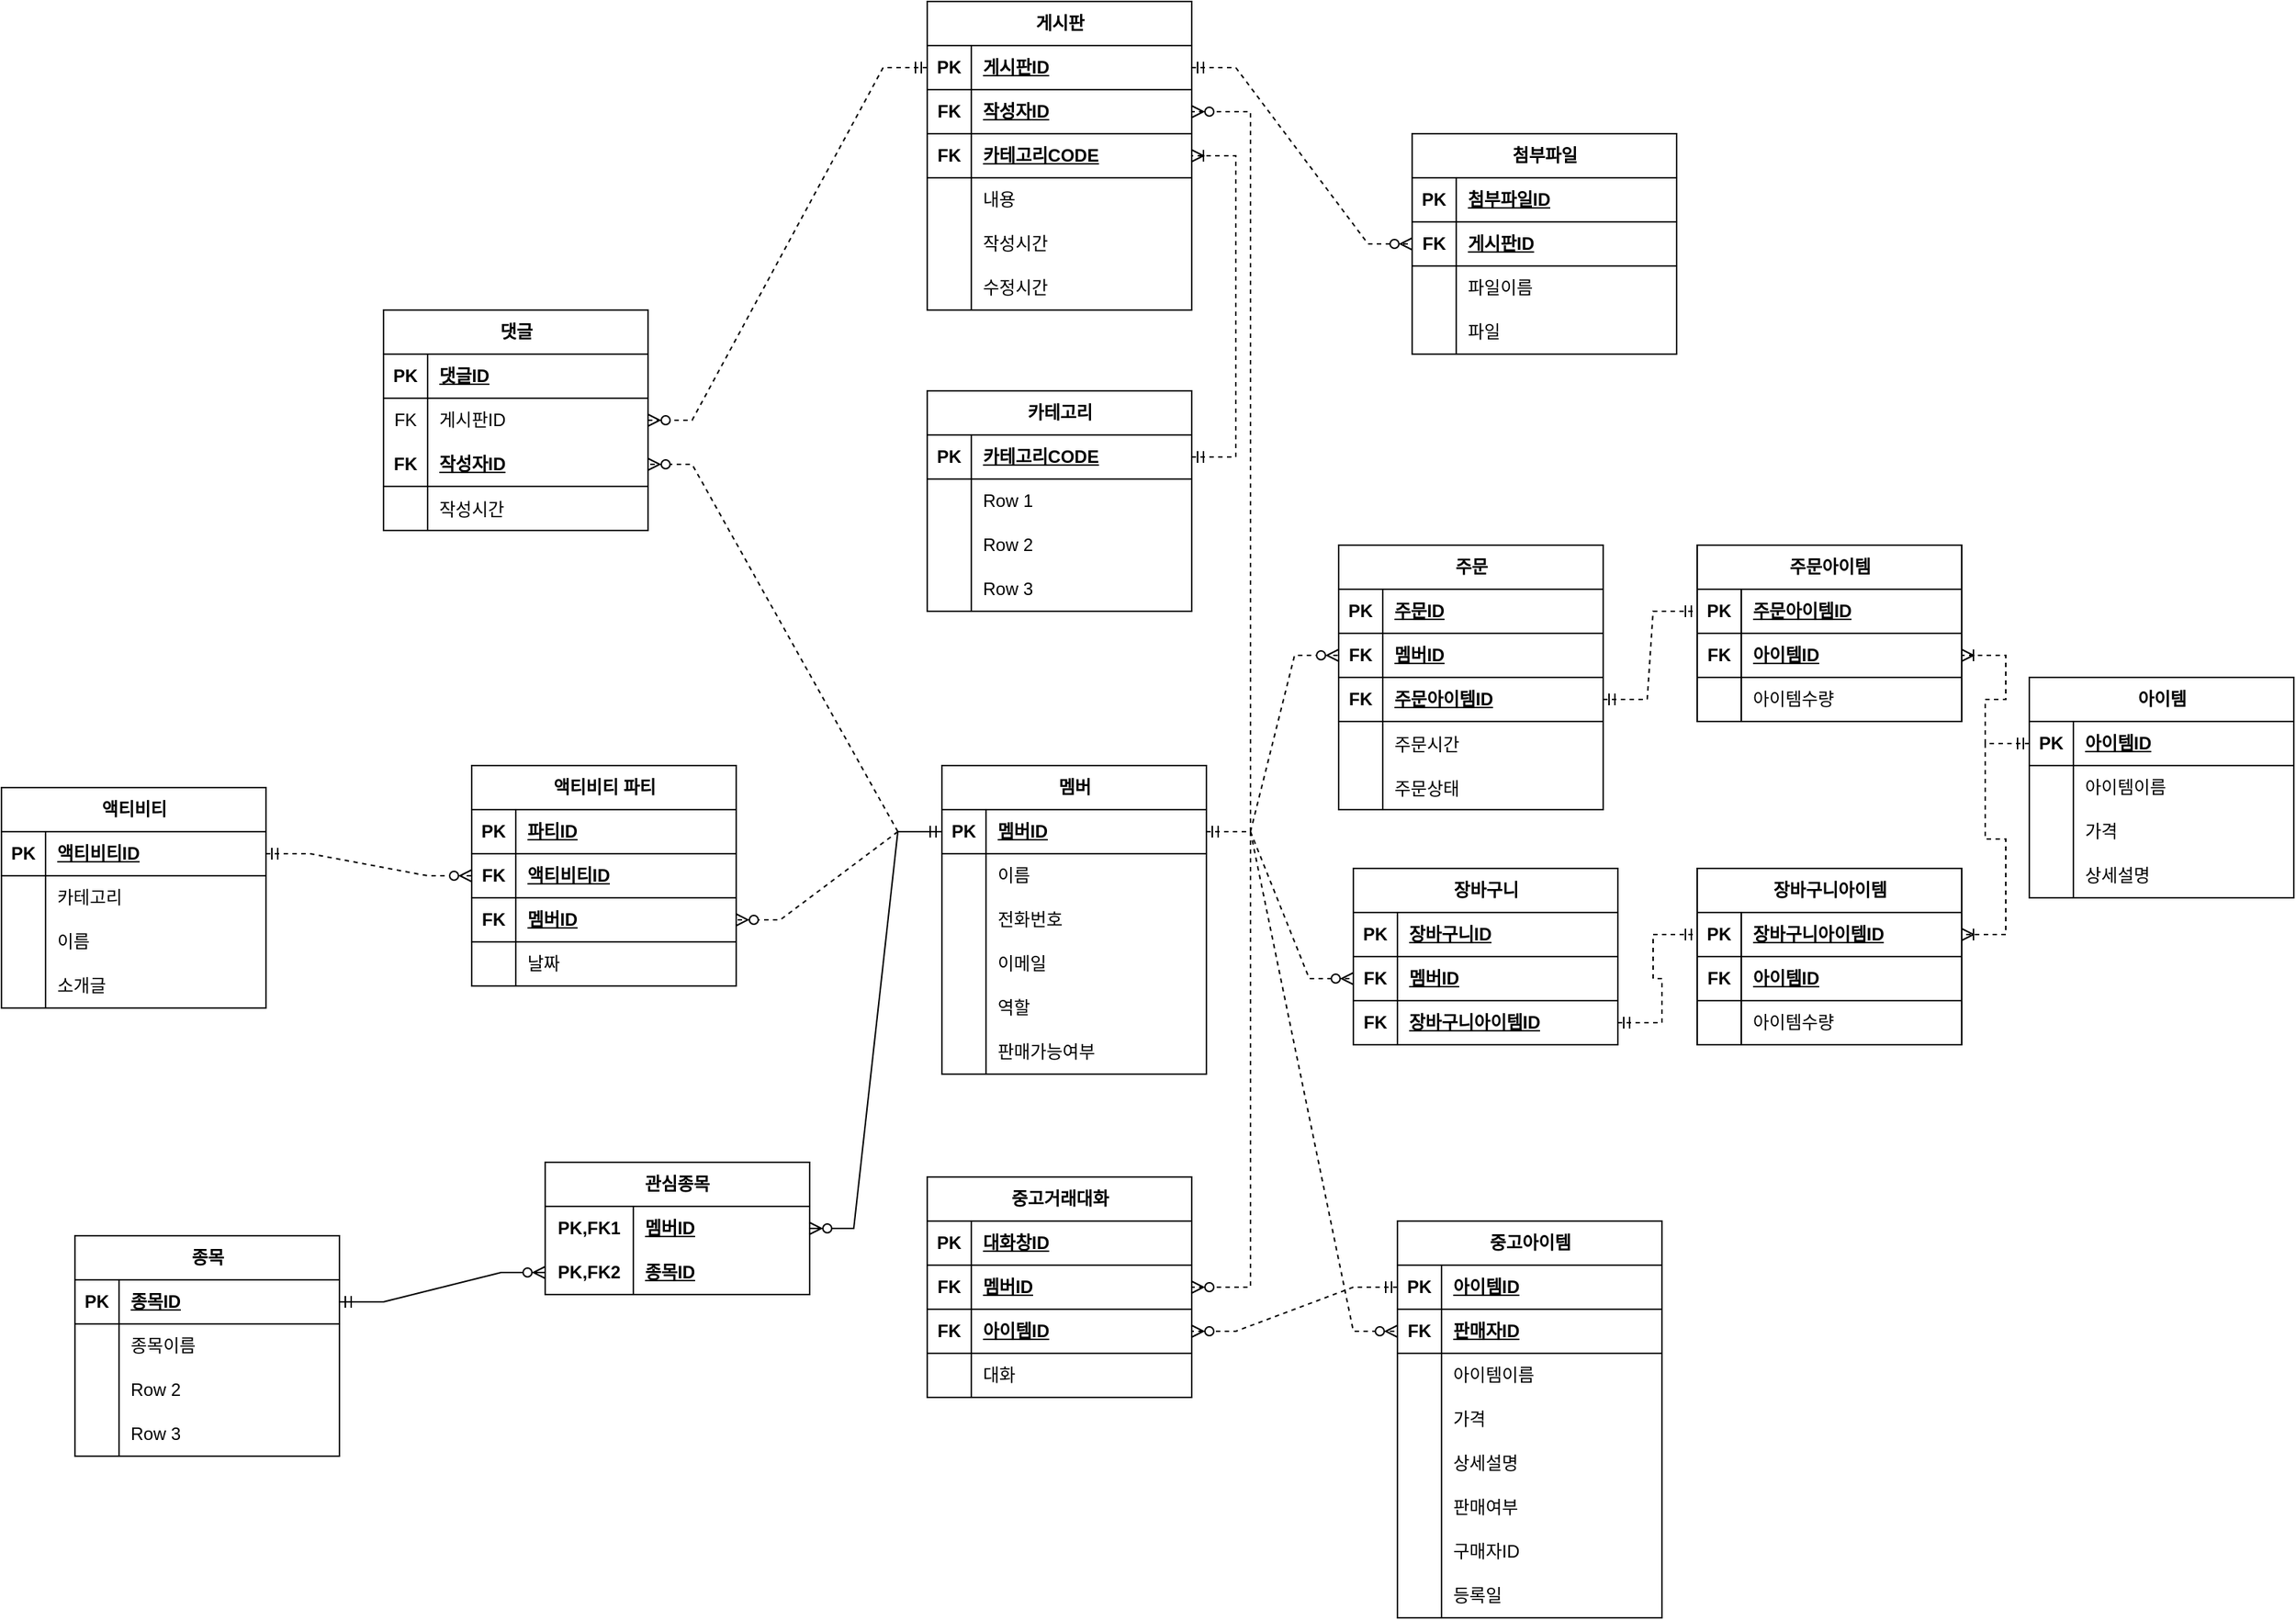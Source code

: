 <mxfile version="23.1.3" type="github">
  <diagram name="페이지-1" id="xbyRAk4a0-fUFGMF88MX">
    <mxGraphModel dx="1931" dy="714" grid="1" gridSize="10" guides="1" tooltips="1" connect="1" arrows="1" fold="1" page="1" pageScale="1" pageWidth="827" pageHeight="1169" math="0" shadow="0">
      <root>
        <mxCell id="0" />
        <mxCell id="1" parent="0" />
        <mxCell id="Dtms30NT_zAAcAcftLoy-24" value="멤버" style="shape=table;startSize=30;container=1;collapsible=1;childLayout=tableLayout;fixedRows=1;rowLines=0;fontStyle=1;align=center;resizeLast=1;html=1;" parent="1" vertex="1">
          <mxGeometry x="-100" y="550" width="180" height="210" as="geometry" />
        </mxCell>
        <mxCell id="Dtms30NT_zAAcAcftLoy-25" value="" style="shape=tableRow;horizontal=0;startSize=0;swimlaneHead=0;swimlaneBody=0;fillColor=none;collapsible=0;dropTarget=0;points=[[0,0.5],[1,0.5]];portConstraint=eastwest;top=0;left=0;right=0;bottom=1;" parent="Dtms30NT_zAAcAcftLoy-24" vertex="1">
          <mxGeometry y="30" width="180" height="30" as="geometry" />
        </mxCell>
        <mxCell id="Dtms30NT_zAAcAcftLoy-26" value="PK" style="shape=partialRectangle;connectable=0;fillColor=none;top=0;left=0;bottom=0;right=0;fontStyle=1;overflow=hidden;whiteSpace=wrap;html=1;" parent="Dtms30NT_zAAcAcftLoy-25" vertex="1">
          <mxGeometry width="30" height="30" as="geometry">
            <mxRectangle width="30" height="30" as="alternateBounds" />
          </mxGeometry>
        </mxCell>
        <mxCell id="Dtms30NT_zAAcAcftLoy-27" value="멤버ID" style="shape=partialRectangle;connectable=0;fillColor=none;top=0;left=0;bottom=0;right=0;align=left;spacingLeft=6;fontStyle=5;overflow=hidden;whiteSpace=wrap;html=1;" parent="Dtms30NT_zAAcAcftLoy-25" vertex="1">
          <mxGeometry x="30" width="150" height="30" as="geometry">
            <mxRectangle width="150" height="30" as="alternateBounds" />
          </mxGeometry>
        </mxCell>
        <mxCell id="Dtms30NT_zAAcAcftLoy-28" value="" style="shape=tableRow;horizontal=0;startSize=0;swimlaneHead=0;swimlaneBody=0;fillColor=none;collapsible=0;dropTarget=0;points=[[0,0.5],[1,0.5]];portConstraint=eastwest;top=0;left=0;right=0;bottom=0;" parent="Dtms30NT_zAAcAcftLoy-24" vertex="1">
          <mxGeometry y="60" width="180" height="30" as="geometry" />
        </mxCell>
        <mxCell id="Dtms30NT_zAAcAcftLoy-29" value="" style="shape=partialRectangle;connectable=0;fillColor=none;top=0;left=0;bottom=0;right=0;editable=1;overflow=hidden;whiteSpace=wrap;html=1;" parent="Dtms30NT_zAAcAcftLoy-28" vertex="1">
          <mxGeometry width="30" height="30" as="geometry">
            <mxRectangle width="30" height="30" as="alternateBounds" />
          </mxGeometry>
        </mxCell>
        <mxCell id="Dtms30NT_zAAcAcftLoy-30" value="이름" style="shape=partialRectangle;connectable=0;fillColor=none;top=0;left=0;bottom=0;right=0;align=left;spacingLeft=6;overflow=hidden;whiteSpace=wrap;html=1;" parent="Dtms30NT_zAAcAcftLoy-28" vertex="1">
          <mxGeometry x="30" width="150" height="30" as="geometry">
            <mxRectangle width="150" height="30" as="alternateBounds" />
          </mxGeometry>
        </mxCell>
        <mxCell id="Dtms30NT_zAAcAcftLoy-31" value="" style="shape=tableRow;horizontal=0;startSize=0;swimlaneHead=0;swimlaneBody=0;fillColor=none;collapsible=0;dropTarget=0;points=[[0,0.5],[1,0.5]];portConstraint=eastwest;top=0;left=0;right=0;bottom=0;" parent="Dtms30NT_zAAcAcftLoy-24" vertex="1">
          <mxGeometry y="90" width="180" height="30" as="geometry" />
        </mxCell>
        <mxCell id="Dtms30NT_zAAcAcftLoy-32" value="" style="shape=partialRectangle;connectable=0;fillColor=none;top=0;left=0;bottom=0;right=0;editable=1;overflow=hidden;whiteSpace=wrap;html=1;" parent="Dtms30NT_zAAcAcftLoy-31" vertex="1">
          <mxGeometry width="30" height="30" as="geometry">
            <mxRectangle width="30" height="30" as="alternateBounds" />
          </mxGeometry>
        </mxCell>
        <mxCell id="Dtms30NT_zAAcAcftLoy-33" value="전화번호" style="shape=partialRectangle;connectable=0;fillColor=none;top=0;left=0;bottom=0;right=0;align=left;spacingLeft=6;overflow=hidden;whiteSpace=wrap;html=1;" parent="Dtms30NT_zAAcAcftLoy-31" vertex="1">
          <mxGeometry x="30" width="150" height="30" as="geometry">
            <mxRectangle width="150" height="30" as="alternateBounds" />
          </mxGeometry>
        </mxCell>
        <mxCell id="Dtms30NT_zAAcAcftLoy-224" value="" style="shape=tableRow;horizontal=0;startSize=0;swimlaneHead=0;swimlaneBody=0;fillColor=none;collapsible=0;dropTarget=0;points=[[0,0.5],[1,0.5]];portConstraint=eastwest;top=0;left=0;right=0;bottom=0;" parent="Dtms30NT_zAAcAcftLoy-24" vertex="1">
          <mxGeometry y="120" width="180" height="30" as="geometry" />
        </mxCell>
        <mxCell id="Dtms30NT_zAAcAcftLoy-225" value="" style="shape=partialRectangle;connectable=0;fillColor=none;top=0;left=0;bottom=0;right=0;editable=1;overflow=hidden;whiteSpace=wrap;html=1;" parent="Dtms30NT_zAAcAcftLoy-224" vertex="1">
          <mxGeometry width="30" height="30" as="geometry">
            <mxRectangle width="30" height="30" as="alternateBounds" />
          </mxGeometry>
        </mxCell>
        <mxCell id="Dtms30NT_zAAcAcftLoy-226" value="이메일" style="shape=partialRectangle;connectable=0;fillColor=none;top=0;left=0;bottom=0;right=0;align=left;spacingLeft=6;overflow=hidden;whiteSpace=wrap;html=1;" parent="Dtms30NT_zAAcAcftLoy-224" vertex="1">
          <mxGeometry x="30" width="150" height="30" as="geometry">
            <mxRectangle width="150" height="30" as="alternateBounds" />
          </mxGeometry>
        </mxCell>
        <mxCell id="vFnreORE8tnu6mUN4Jw8-21" value="" style="shape=tableRow;horizontal=0;startSize=0;swimlaneHead=0;swimlaneBody=0;fillColor=none;collapsible=0;dropTarget=0;points=[[0,0.5],[1,0.5]];portConstraint=eastwest;top=0;left=0;right=0;bottom=0;" vertex="1" parent="Dtms30NT_zAAcAcftLoy-24">
          <mxGeometry y="150" width="180" height="30" as="geometry" />
        </mxCell>
        <mxCell id="vFnreORE8tnu6mUN4Jw8-22" value="" style="shape=partialRectangle;connectable=0;fillColor=none;top=0;left=0;bottom=0;right=0;editable=1;overflow=hidden;whiteSpace=wrap;html=1;" vertex="1" parent="vFnreORE8tnu6mUN4Jw8-21">
          <mxGeometry width="30" height="30" as="geometry">
            <mxRectangle width="30" height="30" as="alternateBounds" />
          </mxGeometry>
        </mxCell>
        <mxCell id="vFnreORE8tnu6mUN4Jw8-23" value="역할" style="shape=partialRectangle;connectable=0;fillColor=none;top=0;left=0;bottom=0;right=0;align=left;spacingLeft=6;overflow=hidden;whiteSpace=wrap;html=1;" vertex="1" parent="vFnreORE8tnu6mUN4Jw8-21">
          <mxGeometry x="30" width="150" height="30" as="geometry">
            <mxRectangle width="150" height="30" as="alternateBounds" />
          </mxGeometry>
        </mxCell>
        <mxCell id="vFnreORE8tnu6mUN4Jw8-24" value="" style="shape=tableRow;horizontal=0;startSize=0;swimlaneHead=0;swimlaneBody=0;fillColor=none;collapsible=0;dropTarget=0;points=[[0,0.5],[1,0.5]];portConstraint=eastwest;top=0;left=0;right=0;bottom=0;" vertex="1" parent="Dtms30NT_zAAcAcftLoy-24">
          <mxGeometry y="180" width="180" height="30" as="geometry" />
        </mxCell>
        <mxCell id="vFnreORE8tnu6mUN4Jw8-25" value="" style="shape=partialRectangle;connectable=0;fillColor=none;top=0;left=0;bottom=0;right=0;editable=1;overflow=hidden;whiteSpace=wrap;html=1;" vertex="1" parent="vFnreORE8tnu6mUN4Jw8-24">
          <mxGeometry width="30" height="30" as="geometry">
            <mxRectangle width="30" height="30" as="alternateBounds" />
          </mxGeometry>
        </mxCell>
        <mxCell id="vFnreORE8tnu6mUN4Jw8-26" value="판매가능여부" style="shape=partialRectangle;connectable=0;fillColor=none;top=0;left=0;bottom=0;right=0;align=left;spacingLeft=6;overflow=hidden;whiteSpace=wrap;html=1;" vertex="1" parent="vFnreORE8tnu6mUN4Jw8-24">
          <mxGeometry x="30" width="150" height="30" as="geometry">
            <mxRectangle width="150" height="30" as="alternateBounds" />
          </mxGeometry>
        </mxCell>
        <mxCell id="Dtms30NT_zAAcAcftLoy-37" value="종목" style="shape=table;startSize=30;container=1;collapsible=1;childLayout=tableLayout;fixedRows=1;rowLines=0;fontStyle=1;align=center;resizeLast=1;html=1;" parent="1" vertex="1">
          <mxGeometry x="-690" y="870" width="180" height="150" as="geometry" />
        </mxCell>
        <mxCell id="Dtms30NT_zAAcAcftLoy-38" value="" style="shape=tableRow;horizontal=0;startSize=0;swimlaneHead=0;swimlaneBody=0;fillColor=none;collapsible=0;dropTarget=0;points=[[0,0.5],[1,0.5]];portConstraint=eastwest;top=0;left=0;right=0;bottom=1;" parent="Dtms30NT_zAAcAcftLoy-37" vertex="1">
          <mxGeometry y="30" width="180" height="30" as="geometry" />
        </mxCell>
        <mxCell id="Dtms30NT_zAAcAcftLoy-39" value="PK" style="shape=partialRectangle;connectable=0;fillColor=none;top=0;left=0;bottom=0;right=0;fontStyle=1;overflow=hidden;whiteSpace=wrap;html=1;" parent="Dtms30NT_zAAcAcftLoy-38" vertex="1">
          <mxGeometry width="30" height="30" as="geometry">
            <mxRectangle width="30" height="30" as="alternateBounds" />
          </mxGeometry>
        </mxCell>
        <mxCell id="Dtms30NT_zAAcAcftLoy-40" value="종목ID" style="shape=partialRectangle;connectable=0;fillColor=none;top=0;left=0;bottom=0;right=0;align=left;spacingLeft=6;fontStyle=5;overflow=hidden;whiteSpace=wrap;html=1;" parent="Dtms30NT_zAAcAcftLoy-38" vertex="1">
          <mxGeometry x="30" width="150" height="30" as="geometry">
            <mxRectangle width="150" height="30" as="alternateBounds" />
          </mxGeometry>
        </mxCell>
        <mxCell id="Dtms30NT_zAAcAcftLoy-41" value="" style="shape=tableRow;horizontal=0;startSize=0;swimlaneHead=0;swimlaneBody=0;fillColor=none;collapsible=0;dropTarget=0;points=[[0,0.5],[1,0.5]];portConstraint=eastwest;top=0;left=0;right=0;bottom=0;" parent="Dtms30NT_zAAcAcftLoy-37" vertex="1">
          <mxGeometry y="60" width="180" height="30" as="geometry" />
        </mxCell>
        <mxCell id="Dtms30NT_zAAcAcftLoy-42" value="" style="shape=partialRectangle;connectable=0;fillColor=none;top=0;left=0;bottom=0;right=0;editable=1;overflow=hidden;whiteSpace=wrap;html=1;" parent="Dtms30NT_zAAcAcftLoy-41" vertex="1">
          <mxGeometry width="30" height="30" as="geometry">
            <mxRectangle width="30" height="30" as="alternateBounds" />
          </mxGeometry>
        </mxCell>
        <mxCell id="Dtms30NT_zAAcAcftLoy-43" value="종목이름" style="shape=partialRectangle;connectable=0;fillColor=none;top=0;left=0;bottom=0;right=0;align=left;spacingLeft=6;overflow=hidden;whiteSpace=wrap;html=1;" parent="Dtms30NT_zAAcAcftLoy-41" vertex="1">
          <mxGeometry x="30" width="150" height="30" as="geometry">
            <mxRectangle width="150" height="30" as="alternateBounds" />
          </mxGeometry>
        </mxCell>
        <mxCell id="Dtms30NT_zAAcAcftLoy-44" value="" style="shape=tableRow;horizontal=0;startSize=0;swimlaneHead=0;swimlaneBody=0;fillColor=none;collapsible=0;dropTarget=0;points=[[0,0.5],[1,0.5]];portConstraint=eastwest;top=0;left=0;right=0;bottom=0;" parent="Dtms30NT_zAAcAcftLoy-37" vertex="1">
          <mxGeometry y="90" width="180" height="30" as="geometry" />
        </mxCell>
        <mxCell id="Dtms30NT_zAAcAcftLoy-45" value="" style="shape=partialRectangle;connectable=0;fillColor=none;top=0;left=0;bottom=0;right=0;editable=1;overflow=hidden;whiteSpace=wrap;html=1;" parent="Dtms30NT_zAAcAcftLoy-44" vertex="1">
          <mxGeometry width="30" height="30" as="geometry">
            <mxRectangle width="30" height="30" as="alternateBounds" />
          </mxGeometry>
        </mxCell>
        <mxCell id="Dtms30NT_zAAcAcftLoy-46" value="Row 2" style="shape=partialRectangle;connectable=0;fillColor=none;top=0;left=0;bottom=0;right=0;align=left;spacingLeft=6;overflow=hidden;whiteSpace=wrap;html=1;" parent="Dtms30NT_zAAcAcftLoy-44" vertex="1">
          <mxGeometry x="30" width="150" height="30" as="geometry">
            <mxRectangle width="150" height="30" as="alternateBounds" />
          </mxGeometry>
        </mxCell>
        <mxCell id="Dtms30NT_zAAcAcftLoy-47" value="" style="shape=tableRow;horizontal=0;startSize=0;swimlaneHead=0;swimlaneBody=0;fillColor=none;collapsible=0;dropTarget=0;points=[[0,0.5],[1,0.5]];portConstraint=eastwest;top=0;left=0;right=0;bottom=0;" parent="Dtms30NT_zAAcAcftLoy-37" vertex="1">
          <mxGeometry y="120" width="180" height="30" as="geometry" />
        </mxCell>
        <mxCell id="Dtms30NT_zAAcAcftLoy-48" value="" style="shape=partialRectangle;connectable=0;fillColor=none;top=0;left=0;bottom=0;right=0;editable=1;overflow=hidden;whiteSpace=wrap;html=1;" parent="Dtms30NT_zAAcAcftLoy-47" vertex="1">
          <mxGeometry width="30" height="30" as="geometry">
            <mxRectangle width="30" height="30" as="alternateBounds" />
          </mxGeometry>
        </mxCell>
        <mxCell id="Dtms30NT_zAAcAcftLoy-49" value="Row 3" style="shape=partialRectangle;connectable=0;fillColor=none;top=0;left=0;bottom=0;right=0;align=left;spacingLeft=6;overflow=hidden;whiteSpace=wrap;html=1;" parent="Dtms30NT_zAAcAcftLoy-47" vertex="1">
          <mxGeometry x="30" width="150" height="30" as="geometry">
            <mxRectangle width="150" height="30" as="alternateBounds" />
          </mxGeometry>
        </mxCell>
        <mxCell id="Dtms30NT_zAAcAcftLoy-50" value="액티비티" style="shape=table;startSize=30;container=1;collapsible=1;childLayout=tableLayout;fixedRows=1;rowLines=0;fontStyle=1;align=center;resizeLast=1;html=1;" parent="1" vertex="1">
          <mxGeometry x="-740" y="565" width="180" height="150" as="geometry" />
        </mxCell>
        <mxCell id="Dtms30NT_zAAcAcftLoy-51" value="" style="shape=tableRow;horizontal=0;startSize=0;swimlaneHead=0;swimlaneBody=0;fillColor=none;collapsible=0;dropTarget=0;points=[[0,0.5],[1,0.5]];portConstraint=eastwest;top=0;left=0;right=0;bottom=1;" parent="Dtms30NT_zAAcAcftLoy-50" vertex="1">
          <mxGeometry y="30" width="180" height="30" as="geometry" />
        </mxCell>
        <mxCell id="Dtms30NT_zAAcAcftLoy-52" value="PK" style="shape=partialRectangle;connectable=0;fillColor=none;top=0;left=0;bottom=0;right=0;fontStyle=1;overflow=hidden;whiteSpace=wrap;html=1;" parent="Dtms30NT_zAAcAcftLoy-51" vertex="1">
          <mxGeometry width="30" height="30" as="geometry">
            <mxRectangle width="30" height="30" as="alternateBounds" />
          </mxGeometry>
        </mxCell>
        <mxCell id="Dtms30NT_zAAcAcftLoy-53" value="액티비티ID" style="shape=partialRectangle;connectable=0;fillColor=none;top=0;left=0;bottom=0;right=0;align=left;spacingLeft=6;fontStyle=5;overflow=hidden;whiteSpace=wrap;html=1;" parent="Dtms30NT_zAAcAcftLoy-51" vertex="1">
          <mxGeometry x="30" width="150" height="30" as="geometry">
            <mxRectangle width="150" height="30" as="alternateBounds" />
          </mxGeometry>
        </mxCell>
        <mxCell id="Dtms30NT_zAAcAcftLoy-54" value="" style="shape=tableRow;horizontal=0;startSize=0;swimlaneHead=0;swimlaneBody=0;fillColor=none;collapsible=0;dropTarget=0;points=[[0,0.5],[1,0.5]];portConstraint=eastwest;top=0;left=0;right=0;bottom=0;" parent="Dtms30NT_zAAcAcftLoy-50" vertex="1">
          <mxGeometry y="60" width="180" height="30" as="geometry" />
        </mxCell>
        <mxCell id="Dtms30NT_zAAcAcftLoy-55" value="" style="shape=partialRectangle;connectable=0;fillColor=none;top=0;left=0;bottom=0;right=0;editable=1;overflow=hidden;whiteSpace=wrap;html=1;" parent="Dtms30NT_zAAcAcftLoy-54" vertex="1">
          <mxGeometry width="30" height="30" as="geometry">
            <mxRectangle width="30" height="30" as="alternateBounds" />
          </mxGeometry>
        </mxCell>
        <mxCell id="Dtms30NT_zAAcAcftLoy-56" value="카테고리" style="shape=partialRectangle;connectable=0;fillColor=none;top=0;left=0;bottom=0;right=0;align=left;spacingLeft=6;overflow=hidden;whiteSpace=wrap;html=1;" parent="Dtms30NT_zAAcAcftLoy-54" vertex="1">
          <mxGeometry x="30" width="150" height="30" as="geometry">
            <mxRectangle width="150" height="30" as="alternateBounds" />
          </mxGeometry>
        </mxCell>
        <mxCell id="Dtms30NT_zAAcAcftLoy-265" value="" style="shape=tableRow;horizontal=0;startSize=0;swimlaneHead=0;swimlaneBody=0;fillColor=none;collapsible=0;dropTarget=0;points=[[0,0.5],[1,0.5]];portConstraint=eastwest;top=0;left=0;right=0;bottom=0;" parent="Dtms30NT_zAAcAcftLoy-50" vertex="1">
          <mxGeometry y="90" width="180" height="30" as="geometry" />
        </mxCell>
        <mxCell id="Dtms30NT_zAAcAcftLoy-266" value="" style="shape=partialRectangle;connectable=0;fillColor=none;top=0;left=0;bottom=0;right=0;editable=1;overflow=hidden;whiteSpace=wrap;html=1;" parent="Dtms30NT_zAAcAcftLoy-265" vertex="1">
          <mxGeometry width="30" height="30" as="geometry">
            <mxRectangle width="30" height="30" as="alternateBounds" />
          </mxGeometry>
        </mxCell>
        <mxCell id="Dtms30NT_zAAcAcftLoy-267" value="이름" style="shape=partialRectangle;connectable=0;fillColor=none;top=0;left=0;bottom=0;right=0;align=left;spacingLeft=6;overflow=hidden;whiteSpace=wrap;html=1;" parent="Dtms30NT_zAAcAcftLoy-265" vertex="1">
          <mxGeometry x="30" width="150" height="30" as="geometry">
            <mxRectangle width="150" height="30" as="alternateBounds" />
          </mxGeometry>
        </mxCell>
        <mxCell id="Dtms30NT_zAAcAcftLoy-327" value="" style="shape=tableRow;horizontal=0;startSize=0;swimlaneHead=0;swimlaneBody=0;fillColor=none;collapsible=0;dropTarget=0;points=[[0,0.5],[1,0.5]];portConstraint=eastwest;top=0;left=0;right=0;bottom=0;" parent="Dtms30NT_zAAcAcftLoy-50" vertex="1">
          <mxGeometry y="120" width="180" height="30" as="geometry" />
        </mxCell>
        <mxCell id="Dtms30NT_zAAcAcftLoy-328" value="" style="shape=partialRectangle;connectable=0;fillColor=none;top=0;left=0;bottom=0;right=0;editable=1;overflow=hidden;whiteSpace=wrap;html=1;" parent="Dtms30NT_zAAcAcftLoy-327" vertex="1">
          <mxGeometry width="30" height="30" as="geometry">
            <mxRectangle width="30" height="30" as="alternateBounds" />
          </mxGeometry>
        </mxCell>
        <mxCell id="Dtms30NT_zAAcAcftLoy-329" value="소개글" style="shape=partialRectangle;connectable=0;fillColor=none;top=0;left=0;bottom=0;right=0;align=left;spacingLeft=6;overflow=hidden;whiteSpace=wrap;html=1;" parent="Dtms30NT_zAAcAcftLoy-327" vertex="1">
          <mxGeometry x="30" width="150" height="30" as="geometry">
            <mxRectangle width="150" height="30" as="alternateBounds" />
          </mxGeometry>
        </mxCell>
        <mxCell id="Dtms30NT_zAAcAcftLoy-63" value="게시판" style="shape=table;startSize=30;container=1;collapsible=1;childLayout=tableLayout;fixedRows=1;rowLines=0;fontStyle=1;align=center;resizeLast=1;html=1;" parent="1" vertex="1">
          <mxGeometry x="-110" y="30" width="180" height="210" as="geometry" />
        </mxCell>
        <mxCell id="Dtms30NT_zAAcAcftLoy-64" value="" style="shape=tableRow;horizontal=0;startSize=0;swimlaneHead=0;swimlaneBody=0;fillColor=none;collapsible=0;dropTarget=0;points=[[0,0.5],[1,0.5]];portConstraint=eastwest;top=0;left=0;right=0;bottom=1;" parent="Dtms30NT_zAAcAcftLoy-63" vertex="1">
          <mxGeometry y="30" width="180" height="30" as="geometry" />
        </mxCell>
        <mxCell id="Dtms30NT_zAAcAcftLoy-65" value="PK" style="shape=partialRectangle;connectable=0;fillColor=none;top=0;left=0;bottom=0;right=0;fontStyle=1;overflow=hidden;whiteSpace=wrap;html=1;" parent="Dtms30NT_zAAcAcftLoy-64" vertex="1">
          <mxGeometry width="30" height="30" as="geometry">
            <mxRectangle width="30" height="30" as="alternateBounds" />
          </mxGeometry>
        </mxCell>
        <mxCell id="Dtms30NT_zAAcAcftLoy-66" value="게시판ID" style="shape=partialRectangle;connectable=0;fillColor=none;top=0;left=0;bottom=0;right=0;align=left;spacingLeft=6;fontStyle=5;overflow=hidden;whiteSpace=wrap;html=1;" parent="Dtms30NT_zAAcAcftLoy-64" vertex="1">
          <mxGeometry x="30" width="150" height="30" as="geometry">
            <mxRectangle width="150" height="30" as="alternateBounds" />
          </mxGeometry>
        </mxCell>
        <mxCell id="Dtms30NT_zAAcAcftLoy-192" value="" style="shape=tableRow;horizontal=0;startSize=0;swimlaneHead=0;swimlaneBody=0;fillColor=none;collapsible=0;dropTarget=0;points=[[0,0.5],[1,0.5]];portConstraint=eastwest;top=0;left=0;right=0;bottom=1;" parent="Dtms30NT_zAAcAcftLoy-63" vertex="1">
          <mxGeometry y="60" width="180" height="30" as="geometry" />
        </mxCell>
        <mxCell id="Dtms30NT_zAAcAcftLoy-193" value="FK" style="shape=partialRectangle;connectable=0;fillColor=none;top=0;left=0;bottom=0;right=0;fontStyle=1;overflow=hidden;whiteSpace=wrap;html=1;" parent="Dtms30NT_zAAcAcftLoy-192" vertex="1">
          <mxGeometry width="30" height="30" as="geometry">
            <mxRectangle width="30" height="30" as="alternateBounds" />
          </mxGeometry>
        </mxCell>
        <mxCell id="Dtms30NT_zAAcAcftLoy-194" value="작성자&lt;span style=&quot;white-space: pre;&quot;&gt;ID&lt;/span&gt;" style="shape=partialRectangle;connectable=0;fillColor=none;top=0;left=0;bottom=0;right=0;align=left;spacingLeft=6;fontStyle=5;overflow=hidden;whiteSpace=wrap;html=1;" parent="Dtms30NT_zAAcAcftLoy-192" vertex="1">
          <mxGeometry x="30" width="150" height="30" as="geometry">
            <mxRectangle width="150" height="30" as="alternateBounds" />
          </mxGeometry>
        </mxCell>
        <mxCell id="Dtms30NT_zAAcAcftLoy-336" value="" style="shape=tableRow;horizontal=0;startSize=0;swimlaneHead=0;swimlaneBody=0;fillColor=none;collapsible=0;dropTarget=0;points=[[0,0.5],[1,0.5]];portConstraint=eastwest;top=0;left=0;right=0;bottom=1;" parent="Dtms30NT_zAAcAcftLoy-63" vertex="1">
          <mxGeometry y="90" width="180" height="30" as="geometry" />
        </mxCell>
        <mxCell id="Dtms30NT_zAAcAcftLoy-337" value="FK" style="shape=partialRectangle;connectable=0;fillColor=none;top=0;left=0;bottom=0;right=0;fontStyle=1;overflow=hidden;whiteSpace=wrap;html=1;" parent="Dtms30NT_zAAcAcftLoy-336" vertex="1">
          <mxGeometry width="30" height="30" as="geometry">
            <mxRectangle width="30" height="30" as="alternateBounds" />
          </mxGeometry>
        </mxCell>
        <mxCell id="Dtms30NT_zAAcAcftLoy-338" value="&lt;span style=&quot;white-space: pre;&quot;&gt;카테고리CODE&lt;/span&gt;" style="shape=partialRectangle;connectable=0;fillColor=none;top=0;left=0;bottom=0;right=0;align=left;spacingLeft=6;fontStyle=5;overflow=hidden;whiteSpace=wrap;html=1;" parent="Dtms30NT_zAAcAcftLoy-336" vertex="1">
          <mxGeometry x="30" width="150" height="30" as="geometry">
            <mxRectangle width="150" height="30" as="alternateBounds" />
          </mxGeometry>
        </mxCell>
        <mxCell id="Dtms30NT_zAAcAcftLoy-67" value="" style="shape=tableRow;horizontal=0;startSize=0;swimlaneHead=0;swimlaneBody=0;fillColor=none;collapsible=0;dropTarget=0;points=[[0,0.5],[1,0.5]];portConstraint=eastwest;top=0;left=0;right=0;bottom=0;" parent="Dtms30NT_zAAcAcftLoy-63" vertex="1">
          <mxGeometry y="120" width="180" height="30" as="geometry" />
        </mxCell>
        <mxCell id="Dtms30NT_zAAcAcftLoy-68" value="" style="shape=partialRectangle;connectable=0;fillColor=none;top=0;left=0;bottom=0;right=0;editable=1;overflow=hidden;whiteSpace=wrap;html=1;" parent="Dtms30NT_zAAcAcftLoy-67" vertex="1">
          <mxGeometry width="30" height="30" as="geometry">
            <mxRectangle width="30" height="30" as="alternateBounds" />
          </mxGeometry>
        </mxCell>
        <mxCell id="Dtms30NT_zAAcAcftLoy-69" value="내용" style="shape=partialRectangle;connectable=0;fillColor=none;top=0;left=0;bottom=0;right=0;align=left;spacingLeft=6;overflow=hidden;whiteSpace=wrap;html=1;" parent="Dtms30NT_zAAcAcftLoy-67" vertex="1">
          <mxGeometry x="30" width="150" height="30" as="geometry">
            <mxRectangle width="150" height="30" as="alternateBounds" />
          </mxGeometry>
        </mxCell>
        <mxCell id="vFnreORE8tnu6mUN4Jw8-4" value="" style="shape=tableRow;horizontal=0;startSize=0;swimlaneHead=0;swimlaneBody=0;fillColor=none;collapsible=0;dropTarget=0;points=[[0,0.5],[1,0.5]];portConstraint=eastwest;top=0;left=0;right=0;bottom=0;" vertex="1" parent="Dtms30NT_zAAcAcftLoy-63">
          <mxGeometry y="150" width="180" height="30" as="geometry" />
        </mxCell>
        <mxCell id="vFnreORE8tnu6mUN4Jw8-5" value="" style="shape=partialRectangle;connectable=0;fillColor=none;top=0;left=0;bottom=0;right=0;editable=1;overflow=hidden;whiteSpace=wrap;html=1;" vertex="1" parent="vFnreORE8tnu6mUN4Jw8-4">
          <mxGeometry width="30" height="30" as="geometry">
            <mxRectangle width="30" height="30" as="alternateBounds" />
          </mxGeometry>
        </mxCell>
        <mxCell id="vFnreORE8tnu6mUN4Jw8-6" value="작성시간" style="shape=partialRectangle;connectable=0;fillColor=none;top=0;left=0;bottom=0;right=0;align=left;spacingLeft=6;overflow=hidden;whiteSpace=wrap;html=1;" vertex="1" parent="vFnreORE8tnu6mUN4Jw8-4">
          <mxGeometry x="30" width="150" height="30" as="geometry">
            <mxRectangle width="150" height="30" as="alternateBounds" />
          </mxGeometry>
        </mxCell>
        <mxCell id="vFnreORE8tnu6mUN4Jw8-7" value="" style="shape=tableRow;horizontal=0;startSize=0;swimlaneHead=0;swimlaneBody=0;fillColor=none;collapsible=0;dropTarget=0;points=[[0,0.5],[1,0.5]];portConstraint=eastwest;top=0;left=0;right=0;bottom=0;" vertex="1" parent="Dtms30NT_zAAcAcftLoy-63">
          <mxGeometry y="180" width="180" height="30" as="geometry" />
        </mxCell>
        <mxCell id="vFnreORE8tnu6mUN4Jw8-8" value="" style="shape=partialRectangle;connectable=0;fillColor=none;top=0;left=0;bottom=0;right=0;editable=1;overflow=hidden;whiteSpace=wrap;html=1;" vertex="1" parent="vFnreORE8tnu6mUN4Jw8-7">
          <mxGeometry width="30" height="30" as="geometry">
            <mxRectangle width="30" height="30" as="alternateBounds" />
          </mxGeometry>
        </mxCell>
        <mxCell id="vFnreORE8tnu6mUN4Jw8-9" value="수정시간" style="shape=partialRectangle;connectable=0;fillColor=none;top=0;left=0;bottom=0;right=0;align=left;spacingLeft=6;overflow=hidden;whiteSpace=wrap;html=1;" vertex="1" parent="vFnreORE8tnu6mUN4Jw8-7">
          <mxGeometry x="30" width="150" height="30" as="geometry">
            <mxRectangle width="150" height="30" as="alternateBounds" />
          </mxGeometry>
        </mxCell>
        <mxCell id="Dtms30NT_zAAcAcftLoy-76" value="액티비티 파티" style="shape=table;startSize=30;container=1;collapsible=1;childLayout=tableLayout;fixedRows=1;rowLines=0;fontStyle=1;align=center;resizeLast=1;html=1;" parent="1" vertex="1">
          <mxGeometry x="-420" y="550" width="180" height="150" as="geometry" />
        </mxCell>
        <mxCell id="Dtms30NT_zAAcAcftLoy-77" value="" style="shape=tableRow;horizontal=0;startSize=0;swimlaneHead=0;swimlaneBody=0;fillColor=none;collapsible=0;dropTarget=0;points=[[0,0.5],[1,0.5]];portConstraint=eastwest;top=0;left=0;right=0;bottom=1;" parent="Dtms30NT_zAAcAcftLoy-76" vertex="1">
          <mxGeometry y="30" width="180" height="30" as="geometry" />
        </mxCell>
        <mxCell id="Dtms30NT_zAAcAcftLoy-78" value="PK" style="shape=partialRectangle;connectable=0;fillColor=none;top=0;left=0;bottom=0;right=0;fontStyle=1;overflow=hidden;whiteSpace=wrap;html=1;" parent="Dtms30NT_zAAcAcftLoy-77" vertex="1">
          <mxGeometry width="30" height="30" as="geometry">
            <mxRectangle width="30" height="30" as="alternateBounds" />
          </mxGeometry>
        </mxCell>
        <mxCell id="Dtms30NT_zAAcAcftLoy-79" value="파티ID" style="shape=partialRectangle;connectable=0;fillColor=none;top=0;left=0;bottom=0;right=0;align=left;spacingLeft=6;fontStyle=5;overflow=hidden;whiteSpace=wrap;html=1;" parent="Dtms30NT_zAAcAcftLoy-77" vertex="1">
          <mxGeometry x="30" width="150" height="30" as="geometry">
            <mxRectangle width="150" height="30" as="alternateBounds" />
          </mxGeometry>
        </mxCell>
        <mxCell id="Dtms30NT_zAAcAcftLoy-116" value="" style="shape=tableRow;horizontal=0;startSize=0;swimlaneHead=0;swimlaneBody=0;fillColor=none;collapsible=0;dropTarget=0;points=[[0,0.5],[1,0.5]];portConstraint=eastwest;top=0;left=0;right=0;bottom=1;" parent="Dtms30NT_zAAcAcftLoy-76" vertex="1">
          <mxGeometry y="60" width="180" height="30" as="geometry" />
        </mxCell>
        <mxCell id="Dtms30NT_zAAcAcftLoy-117" value="FK" style="shape=partialRectangle;connectable=0;fillColor=none;top=0;left=0;bottom=0;right=0;fontStyle=1;overflow=hidden;whiteSpace=wrap;html=1;" parent="Dtms30NT_zAAcAcftLoy-116" vertex="1">
          <mxGeometry width="30" height="30" as="geometry">
            <mxRectangle width="30" height="30" as="alternateBounds" />
          </mxGeometry>
        </mxCell>
        <mxCell id="Dtms30NT_zAAcAcftLoy-118" value="액티비티ID" style="shape=partialRectangle;connectable=0;fillColor=none;top=0;left=0;bottom=0;right=0;align=left;spacingLeft=6;fontStyle=5;overflow=hidden;whiteSpace=wrap;html=1;" parent="Dtms30NT_zAAcAcftLoy-116" vertex="1">
          <mxGeometry x="30" width="150" height="30" as="geometry">
            <mxRectangle width="150" height="30" as="alternateBounds" />
          </mxGeometry>
        </mxCell>
        <mxCell id="Dtms30NT_zAAcAcftLoy-119" value="" style="shape=tableRow;horizontal=0;startSize=0;swimlaneHead=0;swimlaneBody=0;fillColor=none;collapsible=0;dropTarget=0;points=[[0,0.5],[1,0.5]];portConstraint=eastwest;top=0;left=0;right=0;bottom=1;" parent="Dtms30NT_zAAcAcftLoy-76" vertex="1">
          <mxGeometry y="90" width="180" height="30" as="geometry" />
        </mxCell>
        <mxCell id="Dtms30NT_zAAcAcftLoy-120" value="FK" style="shape=partialRectangle;connectable=0;fillColor=none;top=0;left=0;bottom=0;right=0;fontStyle=1;overflow=hidden;whiteSpace=wrap;html=1;" parent="Dtms30NT_zAAcAcftLoy-119" vertex="1">
          <mxGeometry width="30" height="30" as="geometry">
            <mxRectangle width="30" height="30" as="alternateBounds" />
          </mxGeometry>
        </mxCell>
        <mxCell id="Dtms30NT_zAAcAcftLoy-121" value="멤버ID" style="shape=partialRectangle;connectable=0;fillColor=none;top=0;left=0;bottom=0;right=0;align=left;spacingLeft=6;fontStyle=5;overflow=hidden;whiteSpace=wrap;html=1;" parent="Dtms30NT_zAAcAcftLoy-119" vertex="1">
          <mxGeometry x="30" width="150" height="30" as="geometry">
            <mxRectangle width="150" height="30" as="alternateBounds" />
          </mxGeometry>
        </mxCell>
        <mxCell id="Dtms30NT_zAAcAcftLoy-86" value="" style="shape=tableRow;horizontal=0;startSize=0;swimlaneHead=0;swimlaneBody=0;fillColor=none;collapsible=0;dropTarget=0;points=[[0,0.5],[1,0.5]];portConstraint=eastwest;top=0;left=0;right=0;bottom=0;" parent="Dtms30NT_zAAcAcftLoy-76" vertex="1">
          <mxGeometry y="120" width="180" height="30" as="geometry" />
        </mxCell>
        <mxCell id="Dtms30NT_zAAcAcftLoy-87" value="" style="shape=partialRectangle;connectable=0;fillColor=none;top=0;left=0;bottom=0;right=0;editable=1;overflow=hidden;whiteSpace=wrap;html=1;" parent="Dtms30NT_zAAcAcftLoy-86" vertex="1">
          <mxGeometry width="30" height="30" as="geometry">
            <mxRectangle width="30" height="30" as="alternateBounds" />
          </mxGeometry>
        </mxCell>
        <mxCell id="Dtms30NT_zAAcAcftLoy-88" value="날짜" style="shape=partialRectangle;connectable=0;fillColor=none;top=0;left=0;bottom=0;right=0;align=left;spacingLeft=6;overflow=hidden;whiteSpace=wrap;html=1;" parent="Dtms30NT_zAAcAcftLoy-86" vertex="1">
          <mxGeometry x="30" width="150" height="30" as="geometry">
            <mxRectangle width="150" height="30" as="alternateBounds" />
          </mxGeometry>
        </mxCell>
        <mxCell id="Dtms30NT_zAAcAcftLoy-89" value="중고아이템" style="shape=table;startSize=30;container=1;collapsible=1;childLayout=tableLayout;fixedRows=1;rowLines=0;fontStyle=1;align=center;resizeLast=1;html=1;" parent="1" vertex="1">
          <mxGeometry x="210" y="860" width="180" height="270" as="geometry" />
        </mxCell>
        <mxCell id="Dtms30NT_zAAcAcftLoy-90" value="" style="shape=tableRow;horizontal=0;startSize=0;swimlaneHead=0;swimlaneBody=0;fillColor=none;collapsible=0;dropTarget=0;points=[[0,0.5],[1,0.5]];portConstraint=eastwest;top=0;left=0;right=0;bottom=1;" parent="Dtms30NT_zAAcAcftLoy-89" vertex="1">
          <mxGeometry y="30" width="180" height="30" as="geometry" />
        </mxCell>
        <mxCell id="Dtms30NT_zAAcAcftLoy-91" value="PK" style="shape=partialRectangle;connectable=0;fillColor=none;top=0;left=0;bottom=0;right=0;fontStyle=1;overflow=hidden;whiteSpace=wrap;html=1;" parent="Dtms30NT_zAAcAcftLoy-90" vertex="1">
          <mxGeometry width="30" height="30" as="geometry">
            <mxRectangle width="30" height="30" as="alternateBounds" />
          </mxGeometry>
        </mxCell>
        <mxCell id="Dtms30NT_zAAcAcftLoy-92" value="아이템ID" style="shape=partialRectangle;connectable=0;fillColor=none;top=0;left=0;bottom=0;right=0;align=left;spacingLeft=6;fontStyle=5;overflow=hidden;whiteSpace=wrap;html=1;" parent="Dtms30NT_zAAcAcftLoy-90" vertex="1">
          <mxGeometry x="30" width="150" height="30" as="geometry">
            <mxRectangle width="150" height="30" as="alternateBounds" />
          </mxGeometry>
        </mxCell>
        <mxCell id="Dtms30NT_zAAcAcftLoy-215" value="" style="shape=tableRow;horizontal=0;startSize=0;swimlaneHead=0;swimlaneBody=0;fillColor=none;collapsible=0;dropTarget=0;points=[[0,0.5],[1,0.5]];portConstraint=eastwest;top=0;left=0;right=0;bottom=1;" parent="Dtms30NT_zAAcAcftLoy-89" vertex="1">
          <mxGeometry y="60" width="180" height="30" as="geometry" />
        </mxCell>
        <mxCell id="Dtms30NT_zAAcAcftLoy-216" value="FK" style="shape=partialRectangle;connectable=0;fillColor=none;top=0;left=0;bottom=0;right=0;fontStyle=1;overflow=hidden;whiteSpace=wrap;html=1;" parent="Dtms30NT_zAAcAcftLoy-215" vertex="1">
          <mxGeometry width="30" height="30" as="geometry">
            <mxRectangle width="30" height="30" as="alternateBounds" />
          </mxGeometry>
        </mxCell>
        <mxCell id="Dtms30NT_zAAcAcftLoy-217" value="판매자&lt;span style=&quot;white-space: pre;&quot;&gt;ID&lt;/span&gt;" style="shape=partialRectangle;connectable=0;fillColor=none;top=0;left=0;bottom=0;right=0;align=left;spacingLeft=6;fontStyle=5;overflow=hidden;whiteSpace=wrap;html=1;" parent="Dtms30NT_zAAcAcftLoy-215" vertex="1">
          <mxGeometry x="30" width="150" height="30" as="geometry">
            <mxRectangle width="150" height="30" as="alternateBounds" />
          </mxGeometry>
        </mxCell>
        <mxCell id="Dtms30NT_zAAcAcftLoy-93" value="" style="shape=tableRow;horizontal=0;startSize=0;swimlaneHead=0;swimlaneBody=0;fillColor=none;collapsible=0;dropTarget=0;points=[[0,0.5],[1,0.5]];portConstraint=eastwest;top=0;left=0;right=0;bottom=0;" parent="Dtms30NT_zAAcAcftLoy-89" vertex="1">
          <mxGeometry y="90" width="180" height="30" as="geometry" />
        </mxCell>
        <mxCell id="Dtms30NT_zAAcAcftLoy-94" value="" style="shape=partialRectangle;connectable=0;fillColor=none;top=0;left=0;bottom=0;right=0;editable=1;overflow=hidden;whiteSpace=wrap;html=1;" parent="Dtms30NT_zAAcAcftLoy-93" vertex="1">
          <mxGeometry width="30" height="30" as="geometry">
            <mxRectangle width="30" height="30" as="alternateBounds" />
          </mxGeometry>
        </mxCell>
        <mxCell id="Dtms30NT_zAAcAcftLoy-95" value="아이템이름" style="shape=partialRectangle;connectable=0;fillColor=none;top=0;left=0;bottom=0;right=0;align=left;spacingLeft=6;overflow=hidden;whiteSpace=wrap;html=1;" parent="Dtms30NT_zAAcAcftLoy-93" vertex="1">
          <mxGeometry x="30" width="150" height="30" as="geometry">
            <mxRectangle width="150" height="30" as="alternateBounds" />
          </mxGeometry>
        </mxCell>
        <mxCell id="Dtms30NT_zAAcAcftLoy-96" value="" style="shape=tableRow;horizontal=0;startSize=0;swimlaneHead=0;swimlaneBody=0;fillColor=none;collapsible=0;dropTarget=0;points=[[0,0.5],[1,0.5]];portConstraint=eastwest;top=0;left=0;right=0;bottom=0;" parent="Dtms30NT_zAAcAcftLoy-89" vertex="1">
          <mxGeometry y="120" width="180" height="30" as="geometry" />
        </mxCell>
        <mxCell id="Dtms30NT_zAAcAcftLoy-97" value="" style="shape=partialRectangle;connectable=0;fillColor=none;top=0;left=0;bottom=0;right=0;editable=1;overflow=hidden;whiteSpace=wrap;html=1;" parent="Dtms30NT_zAAcAcftLoy-96" vertex="1">
          <mxGeometry width="30" height="30" as="geometry">
            <mxRectangle width="30" height="30" as="alternateBounds" />
          </mxGeometry>
        </mxCell>
        <mxCell id="Dtms30NT_zAAcAcftLoy-98" value="가격" style="shape=partialRectangle;connectable=0;fillColor=none;top=0;left=0;bottom=0;right=0;align=left;spacingLeft=6;overflow=hidden;whiteSpace=wrap;html=1;" parent="Dtms30NT_zAAcAcftLoy-96" vertex="1">
          <mxGeometry x="30" width="150" height="30" as="geometry">
            <mxRectangle width="150" height="30" as="alternateBounds" />
          </mxGeometry>
        </mxCell>
        <mxCell id="Dtms30NT_zAAcAcftLoy-99" value="" style="shape=tableRow;horizontal=0;startSize=0;swimlaneHead=0;swimlaneBody=0;fillColor=none;collapsible=0;dropTarget=0;points=[[0,0.5],[1,0.5]];portConstraint=eastwest;top=0;left=0;right=0;bottom=0;" parent="Dtms30NT_zAAcAcftLoy-89" vertex="1">
          <mxGeometry y="150" width="180" height="30" as="geometry" />
        </mxCell>
        <mxCell id="Dtms30NT_zAAcAcftLoy-100" value="" style="shape=partialRectangle;connectable=0;fillColor=none;top=0;left=0;bottom=0;right=0;editable=1;overflow=hidden;whiteSpace=wrap;html=1;" parent="Dtms30NT_zAAcAcftLoy-99" vertex="1">
          <mxGeometry width="30" height="30" as="geometry">
            <mxRectangle width="30" height="30" as="alternateBounds" />
          </mxGeometry>
        </mxCell>
        <mxCell id="Dtms30NT_zAAcAcftLoy-101" value="상세설명" style="shape=partialRectangle;connectable=0;fillColor=none;top=0;left=0;bottom=0;right=0;align=left;spacingLeft=6;overflow=hidden;whiteSpace=wrap;html=1;" parent="Dtms30NT_zAAcAcftLoy-99" vertex="1">
          <mxGeometry x="30" width="150" height="30" as="geometry">
            <mxRectangle width="150" height="30" as="alternateBounds" />
          </mxGeometry>
        </mxCell>
        <mxCell id="Dtms30NT_zAAcAcftLoy-122" value="" style="shape=tableRow;horizontal=0;startSize=0;swimlaneHead=0;swimlaneBody=0;fillColor=none;collapsible=0;dropTarget=0;points=[[0,0.5],[1,0.5]];portConstraint=eastwest;top=0;left=0;right=0;bottom=0;" parent="Dtms30NT_zAAcAcftLoy-89" vertex="1">
          <mxGeometry y="180" width="180" height="30" as="geometry" />
        </mxCell>
        <mxCell id="Dtms30NT_zAAcAcftLoy-123" value="" style="shape=partialRectangle;connectable=0;fillColor=none;top=0;left=0;bottom=0;right=0;editable=1;overflow=hidden;whiteSpace=wrap;html=1;" parent="Dtms30NT_zAAcAcftLoy-122" vertex="1">
          <mxGeometry width="30" height="30" as="geometry">
            <mxRectangle width="30" height="30" as="alternateBounds" />
          </mxGeometry>
        </mxCell>
        <mxCell id="Dtms30NT_zAAcAcftLoy-124" value="판매여부" style="shape=partialRectangle;connectable=0;fillColor=none;top=0;left=0;bottom=0;right=0;align=left;spacingLeft=6;overflow=hidden;whiteSpace=wrap;html=1;" parent="Dtms30NT_zAAcAcftLoy-122" vertex="1">
          <mxGeometry x="30" width="150" height="30" as="geometry">
            <mxRectangle width="150" height="30" as="alternateBounds" />
          </mxGeometry>
        </mxCell>
        <mxCell id="Dtms30NT_zAAcAcftLoy-221" value="" style="shape=tableRow;horizontal=0;startSize=0;swimlaneHead=0;swimlaneBody=0;fillColor=none;collapsible=0;dropTarget=0;points=[[0,0.5],[1,0.5]];portConstraint=eastwest;top=0;left=0;right=0;bottom=0;" parent="Dtms30NT_zAAcAcftLoy-89" vertex="1">
          <mxGeometry y="210" width="180" height="30" as="geometry" />
        </mxCell>
        <mxCell id="Dtms30NT_zAAcAcftLoy-222" value="" style="shape=partialRectangle;connectable=0;fillColor=none;top=0;left=0;bottom=0;right=0;editable=1;overflow=hidden;whiteSpace=wrap;html=1;" parent="Dtms30NT_zAAcAcftLoy-221" vertex="1">
          <mxGeometry width="30" height="30" as="geometry">
            <mxRectangle width="30" height="30" as="alternateBounds" />
          </mxGeometry>
        </mxCell>
        <mxCell id="Dtms30NT_zAAcAcftLoy-223" value="구매자ID" style="shape=partialRectangle;connectable=0;fillColor=none;top=0;left=0;bottom=0;right=0;align=left;spacingLeft=6;overflow=hidden;whiteSpace=wrap;html=1;" parent="Dtms30NT_zAAcAcftLoy-221" vertex="1">
          <mxGeometry x="30" width="150" height="30" as="geometry">
            <mxRectangle width="150" height="30" as="alternateBounds" />
          </mxGeometry>
        </mxCell>
        <mxCell id="vFnreORE8tnu6mUN4Jw8-30" value="" style="shape=tableRow;horizontal=0;startSize=0;swimlaneHead=0;swimlaneBody=0;fillColor=none;collapsible=0;dropTarget=0;points=[[0,0.5],[1,0.5]];portConstraint=eastwest;top=0;left=0;right=0;bottom=0;" vertex="1" parent="Dtms30NT_zAAcAcftLoy-89">
          <mxGeometry y="240" width="180" height="30" as="geometry" />
        </mxCell>
        <mxCell id="vFnreORE8tnu6mUN4Jw8-31" value="" style="shape=partialRectangle;connectable=0;fillColor=none;top=0;left=0;bottom=0;right=0;editable=1;overflow=hidden;whiteSpace=wrap;html=1;" vertex="1" parent="vFnreORE8tnu6mUN4Jw8-30">
          <mxGeometry width="30" height="30" as="geometry">
            <mxRectangle width="30" height="30" as="alternateBounds" />
          </mxGeometry>
        </mxCell>
        <mxCell id="vFnreORE8tnu6mUN4Jw8-32" value="등록일" style="shape=partialRectangle;connectable=0;fillColor=none;top=0;left=0;bottom=0;right=0;align=left;spacingLeft=6;overflow=hidden;whiteSpace=wrap;html=1;" vertex="1" parent="vFnreORE8tnu6mUN4Jw8-30">
          <mxGeometry x="30" width="150" height="30" as="geometry">
            <mxRectangle width="150" height="30" as="alternateBounds" />
          </mxGeometry>
        </mxCell>
        <mxCell id="Dtms30NT_zAAcAcftLoy-125" value="첨부파일" style="shape=table;startSize=30;container=1;collapsible=1;childLayout=tableLayout;fixedRows=1;rowLines=0;fontStyle=1;align=center;resizeLast=1;html=1;" parent="1" vertex="1">
          <mxGeometry x="220" y="120" width="180" height="150" as="geometry" />
        </mxCell>
        <mxCell id="Dtms30NT_zAAcAcftLoy-126" value="" style="shape=tableRow;horizontal=0;startSize=0;swimlaneHead=0;swimlaneBody=0;fillColor=none;collapsible=0;dropTarget=0;points=[[0,0.5],[1,0.5]];portConstraint=eastwest;top=0;left=0;right=0;bottom=1;" parent="Dtms30NT_zAAcAcftLoy-125" vertex="1">
          <mxGeometry y="30" width="180" height="30" as="geometry" />
        </mxCell>
        <mxCell id="Dtms30NT_zAAcAcftLoy-127" value="PK" style="shape=partialRectangle;connectable=0;fillColor=none;top=0;left=0;bottom=0;right=0;fontStyle=1;overflow=hidden;whiteSpace=wrap;html=1;" parent="Dtms30NT_zAAcAcftLoy-126" vertex="1">
          <mxGeometry width="30" height="30" as="geometry">
            <mxRectangle width="30" height="30" as="alternateBounds" />
          </mxGeometry>
        </mxCell>
        <mxCell id="Dtms30NT_zAAcAcftLoy-128" value="첨부파일ID" style="shape=partialRectangle;connectable=0;fillColor=none;top=0;left=0;bottom=0;right=0;align=left;spacingLeft=6;fontStyle=5;overflow=hidden;whiteSpace=wrap;html=1;" parent="Dtms30NT_zAAcAcftLoy-126" vertex="1">
          <mxGeometry x="30" width="150" height="30" as="geometry">
            <mxRectangle width="150" height="30" as="alternateBounds" />
          </mxGeometry>
        </mxCell>
        <mxCell id="Dtms30NT_zAAcAcftLoy-322" value="" style="shape=tableRow;horizontal=0;startSize=0;swimlaneHead=0;swimlaneBody=0;fillColor=none;collapsible=0;dropTarget=0;points=[[0,0.5],[1,0.5]];portConstraint=eastwest;top=0;left=0;right=0;bottom=1;" parent="Dtms30NT_zAAcAcftLoy-125" vertex="1">
          <mxGeometry y="60" width="180" height="30" as="geometry" />
        </mxCell>
        <mxCell id="Dtms30NT_zAAcAcftLoy-323" value="FK" style="shape=partialRectangle;connectable=0;fillColor=none;top=0;left=0;bottom=0;right=0;fontStyle=1;overflow=hidden;whiteSpace=wrap;html=1;" parent="Dtms30NT_zAAcAcftLoy-322" vertex="1">
          <mxGeometry width="30" height="30" as="geometry">
            <mxRectangle width="30" height="30" as="alternateBounds" />
          </mxGeometry>
        </mxCell>
        <mxCell id="Dtms30NT_zAAcAcftLoy-324" value="게시판&lt;span style=&quot;white-space: pre;&quot;&gt;ID&lt;/span&gt;" style="shape=partialRectangle;connectable=0;fillColor=none;top=0;left=0;bottom=0;right=0;align=left;spacingLeft=6;fontStyle=5;overflow=hidden;whiteSpace=wrap;html=1;" parent="Dtms30NT_zAAcAcftLoy-322" vertex="1">
          <mxGeometry x="30" width="150" height="30" as="geometry">
            <mxRectangle width="150" height="30" as="alternateBounds" />
          </mxGeometry>
        </mxCell>
        <mxCell id="Dtms30NT_zAAcAcftLoy-129" value="" style="shape=tableRow;horizontal=0;startSize=0;swimlaneHead=0;swimlaneBody=0;fillColor=none;collapsible=0;dropTarget=0;points=[[0,0.5],[1,0.5]];portConstraint=eastwest;top=0;left=0;right=0;bottom=0;" parent="Dtms30NT_zAAcAcftLoy-125" vertex="1">
          <mxGeometry y="90" width="180" height="30" as="geometry" />
        </mxCell>
        <mxCell id="Dtms30NT_zAAcAcftLoy-130" value="" style="shape=partialRectangle;connectable=0;fillColor=none;top=0;left=0;bottom=0;right=0;editable=1;overflow=hidden;whiteSpace=wrap;html=1;" parent="Dtms30NT_zAAcAcftLoy-129" vertex="1">
          <mxGeometry width="30" height="30" as="geometry">
            <mxRectangle width="30" height="30" as="alternateBounds" />
          </mxGeometry>
        </mxCell>
        <mxCell id="Dtms30NT_zAAcAcftLoy-131" value="파일이름" style="shape=partialRectangle;connectable=0;fillColor=none;top=0;left=0;bottom=0;right=0;align=left;spacingLeft=6;overflow=hidden;whiteSpace=wrap;html=1;" parent="Dtms30NT_zAAcAcftLoy-129" vertex="1">
          <mxGeometry x="30" width="150" height="30" as="geometry">
            <mxRectangle width="150" height="30" as="alternateBounds" />
          </mxGeometry>
        </mxCell>
        <mxCell id="vFnreORE8tnu6mUN4Jw8-27" value="" style="shape=tableRow;horizontal=0;startSize=0;swimlaneHead=0;swimlaneBody=0;fillColor=none;collapsible=0;dropTarget=0;points=[[0,0.5],[1,0.5]];portConstraint=eastwest;top=0;left=0;right=0;bottom=0;" vertex="1" parent="Dtms30NT_zAAcAcftLoy-125">
          <mxGeometry y="120" width="180" height="30" as="geometry" />
        </mxCell>
        <mxCell id="vFnreORE8tnu6mUN4Jw8-28" value="" style="shape=partialRectangle;connectable=0;fillColor=none;top=0;left=0;bottom=0;right=0;editable=1;overflow=hidden;whiteSpace=wrap;html=1;" vertex="1" parent="vFnreORE8tnu6mUN4Jw8-27">
          <mxGeometry width="30" height="30" as="geometry">
            <mxRectangle width="30" height="30" as="alternateBounds" />
          </mxGeometry>
        </mxCell>
        <mxCell id="vFnreORE8tnu6mUN4Jw8-29" value="파일" style="shape=partialRectangle;connectable=0;fillColor=none;top=0;left=0;bottom=0;right=0;align=left;spacingLeft=6;overflow=hidden;whiteSpace=wrap;html=1;" vertex="1" parent="vFnreORE8tnu6mUN4Jw8-27">
          <mxGeometry x="30" width="150" height="30" as="geometry">
            <mxRectangle width="150" height="30" as="alternateBounds" />
          </mxGeometry>
        </mxCell>
        <mxCell id="Dtms30NT_zAAcAcftLoy-138" value="댓글" style="shape=table;startSize=30;container=1;collapsible=1;childLayout=tableLayout;fixedRows=1;rowLines=0;fontStyle=1;align=center;resizeLast=1;html=1;" parent="1" vertex="1">
          <mxGeometry x="-480" y="240" width="180" height="150" as="geometry" />
        </mxCell>
        <mxCell id="Dtms30NT_zAAcAcftLoy-139" value="" style="shape=tableRow;horizontal=0;startSize=0;swimlaneHead=0;swimlaneBody=0;fillColor=none;collapsible=0;dropTarget=0;points=[[0,0.5],[1,0.5]];portConstraint=eastwest;top=0;left=0;right=0;bottom=1;" parent="Dtms30NT_zAAcAcftLoy-138" vertex="1">
          <mxGeometry y="30" width="180" height="30" as="geometry" />
        </mxCell>
        <mxCell id="Dtms30NT_zAAcAcftLoy-140" value="PK" style="shape=partialRectangle;connectable=0;fillColor=none;top=0;left=0;bottom=0;right=0;fontStyle=1;overflow=hidden;whiteSpace=wrap;html=1;" parent="Dtms30NT_zAAcAcftLoy-139" vertex="1">
          <mxGeometry width="30" height="30" as="geometry">
            <mxRectangle width="30" height="30" as="alternateBounds" />
          </mxGeometry>
        </mxCell>
        <mxCell id="Dtms30NT_zAAcAcftLoy-141" value="댓글ID" style="shape=partialRectangle;connectable=0;fillColor=none;top=0;left=0;bottom=0;right=0;align=left;spacingLeft=6;fontStyle=5;overflow=hidden;whiteSpace=wrap;html=1;" parent="Dtms30NT_zAAcAcftLoy-139" vertex="1">
          <mxGeometry x="30" width="150" height="30" as="geometry">
            <mxRectangle width="150" height="30" as="alternateBounds" />
          </mxGeometry>
        </mxCell>
        <mxCell id="Dtms30NT_zAAcAcftLoy-183" value="" style="shape=tableRow;horizontal=0;startSize=0;swimlaneHead=0;swimlaneBody=0;fillColor=none;collapsible=0;dropTarget=0;points=[[0,0.5],[1,0.5]];portConstraint=eastwest;top=0;left=0;right=0;bottom=0;" parent="Dtms30NT_zAAcAcftLoy-138" vertex="1">
          <mxGeometry y="60" width="180" height="30" as="geometry" />
        </mxCell>
        <mxCell id="Dtms30NT_zAAcAcftLoy-184" value="FK" style="shape=partialRectangle;connectable=0;fillColor=none;top=0;left=0;bottom=0;right=0;editable=1;overflow=hidden;whiteSpace=wrap;html=1;" parent="Dtms30NT_zAAcAcftLoy-183" vertex="1">
          <mxGeometry width="30" height="30" as="geometry">
            <mxRectangle width="30" height="30" as="alternateBounds" />
          </mxGeometry>
        </mxCell>
        <mxCell id="Dtms30NT_zAAcAcftLoy-185" value="게시판&lt;span style=&quot;white-space: pre;&quot;&gt;ID&lt;/span&gt;" style="shape=partialRectangle;connectable=0;fillColor=none;top=0;left=0;bottom=0;right=0;align=left;spacingLeft=6;overflow=hidden;whiteSpace=wrap;html=1;" parent="Dtms30NT_zAAcAcftLoy-183" vertex="1">
          <mxGeometry x="30" width="150" height="30" as="geometry">
            <mxRectangle width="150" height="30" as="alternateBounds" />
          </mxGeometry>
        </mxCell>
        <mxCell id="Dtms30NT_zAAcAcftLoy-186" value="" style="shape=tableRow;horizontal=0;startSize=0;swimlaneHead=0;swimlaneBody=0;fillColor=none;collapsible=0;dropTarget=0;points=[[0,0.5],[1,0.5]];portConstraint=eastwest;top=0;left=0;right=0;bottom=1;" parent="Dtms30NT_zAAcAcftLoy-138" vertex="1">
          <mxGeometry y="90" width="180" height="30" as="geometry" />
        </mxCell>
        <mxCell id="Dtms30NT_zAAcAcftLoy-187" value="FK" style="shape=partialRectangle;connectable=0;fillColor=none;top=0;left=0;bottom=0;right=0;fontStyle=1;overflow=hidden;whiteSpace=wrap;html=1;" parent="Dtms30NT_zAAcAcftLoy-186" vertex="1">
          <mxGeometry width="30" height="30" as="geometry">
            <mxRectangle width="30" height="30" as="alternateBounds" />
          </mxGeometry>
        </mxCell>
        <mxCell id="Dtms30NT_zAAcAcftLoy-188" value="작성자ID" style="shape=partialRectangle;connectable=0;fillColor=none;top=0;left=0;bottom=0;right=0;align=left;spacingLeft=6;fontStyle=5;overflow=hidden;whiteSpace=wrap;html=1;" parent="Dtms30NT_zAAcAcftLoy-186" vertex="1">
          <mxGeometry x="30" width="150" height="30" as="geometry">
            <mxRectangle width="150" height="30" as="alternateBounds" />
          </mxGeometry>
        </mxCell>
        <mxCell id="vFnreORE8tnu6mUN4Jw8-18" value="" style="shape=tableRow;horizontal=0;startSize=0;swimlaneHead=0;swimlaneBody=0;fillColor=none;collapsible=0;dropTarget=0;points=[[0,0.5],[1,0.5]];portConstraint=eastwest;top=0;left=0;right=0;bottom=0;" vertex="1" parent="Dtms30NT_zAAcAcftLoy-138">
          <mxGeometry y="120" width="180" height="30" as="geometry" />
        </mxCell>
        <mxCell id="vFnreORE8tnu6mUN4Jw8-19" value="" style="shape=partialRectangle;connectable=0;fillColor=none;top=0;left=0;bottom=0;right=0;editable=1;overflow=hidden;" vertex="1" parent="vFnreORE8tnu6mUN4Jw8-18">
          <mxGeometry width="30" height="30" as="geometry">
            <mxRectangle width="30" height="30" as="alternateBounds" />
          </mxGeometry>
        </mxCell>
        <mxCell id="vFnreORE8tnu6mUN4Jw8-20" value="작성시간" style="shape=partialRectangle;connectable=0;fillColor=none;top=0;left=0;bottom=0;right=0;align=left;spacingLeft=6;overflow=hidden;" vertex="1" parent="vFnreORE8tnu6mUN4Jw8-18">
          <mxGeometry x="30" width="150" height="30" as="geometry">
            <mxRectangle width="150" height="30" as="alternateBounds" />
          </mxGeometry>
        </mxCell>
        <mxCell id="Dtms30NT_zAAcAcftLoy-151" value="아이템" style="shape=table;startSize=30;container=1;collapsible=1;childLayout=tableLayout;fixedRows=1;rowLines=0;fontStyle=1;align=center;resizeLast=1;html=1;" parent="1" vertex="1">
          <mxGeometry x="640" y="490" width="180" height="150" as="geometry" />
        </mxCell>
        <mxCell id="Dtms30NT_zAAcAcftLoy-152" value="" style="shape=tableRow;horizontal=0;startSize=0;swimlaneHead=0;swimlaneBody=0;fillColor=none;collapsible=0;dropTarget=0;points=[[0,0.5],[1,0.5]];portConstraint=eastwest;top=0;left=0;right=0;bottom=1;" parent="Dtms30NT_zAAcAcftLoy-151" vertex="1">
          <mxGeometry y="30" width="180" height="30" as="geometry" />
        </mxCell>
        <mxCell id="Dtms30NT_zAAcAcftLoy-153" value="PK" style="shape=partialRectangle;connectable=0;fillColor=none;top=0;left=0;bottom=0;right=0;fontStyle=1;overflow=hidden;whiteSpace=wrap;html=1;" parent="Dtms30NT_zAAcAcftLoy-152" vertex="1">
          <mxGeometry width="30" height="30" as="geometry">
            <mxRectangle width="30" height="30" as="alternateBounds" />
          </mxGeometry>
        </mxCell>
        <mxCell id="Dtms30NT_zAAcAcftLoy-154" value="아이템ID" style="shape=partialRectangle;connectable=0;fillColor=none;top=0;left=0;bottom=0;right=0;align=left;spacingLeft=6;fontStyle=5;overflow=hidden;whiteSpace=wrap;html=1;" parent="Dtms30NT_zAAcAcftLoy-152" vertex="1">
          <mxGeometry x="30" width="150" height="30" as="geometry">
            <mxRectangle width="150" height="30" as="alternateBounds" />
          </mxGeometry>
        </mxCell>
        <mxCell id="Dtms30NT_zAAcAcftLoy-155" value="" style="shape=tableRow;horizontal=0;startSize=0;swimlaneHead=0;swimlaneBody=0;fillColor=none;collapsible=0;dropTarget=0;points=[[0,0.5],[1,0.5]];portConstraint=eastwest;top=0;left=0;right=0;bottom=0;" parent="Dtms30NT_zAAcAcftLoy-151" vertex="1">
          <mxGeometry y="60" width="180" height="30" as="geometry" />
        </mxCell>
        <mxCell id="Dtms30NT_zAAcAcftLoy-156" value="" style="shape=partialRectangle;connectable=0;fillColor=none;top=0;left=0;bottom=0;right=0;editable=1;overflow=hidden;whiteSpace=wrap;html=1;" parent="Dtms30NT_zAAcAcftLoy-155" vertex="1">
          <mxGeometry width="30" height="30" as="geometry">
            <mxRectangle width="30" height="30" as="alternateBounds" />
          </mxGeometry>
        </mxCell>
        <mxCell id="Dtms30NT_zAAcAcftLoy-157" value="아이템이름" style="shape=partialRectangle;connectable=0;fillColor=none;top=0;left=0;bottom=0;right=0;align=left;spacingLeft=6;overflow=hidden;whiteSpace=wrap;html=1;" parent="Dtms30NT_zAAcAcftLoy-155" vertex="1">
          <mxGeometry x="30" width="150" height="30" as="geometry">
            <mxRectangle width="150" height="30" as="alternateBounds" />
          </mxGeometry>
        </mxCell>
        <mxCell id="Dtms30NT_zAAcAcftLoy-158" value="" style="shape=tableRow;horizontal=0;startSize=0;swimlaneHead=0;swimlaneBody=0;fillColor=none;collapsible=0;dropTarget=0;points=[[0,0.5],[1,0.5]];portConstraint=eastwest;top=0;left=0;right=0;bottom=0;" parent="Dtms30NT_zAAcAcftLoy-151" vertex="1">
          <mxGeometry y="90" width="180" height="30" as="geometry" />
        </mxCell>
        <mxCell id="Dtms30NT_zAAcAcftLoy-159" value="" style="shape=partialRectangle;connectable=0;fillColor=none;top=0;left=0;bottom=0;right=0;editable=1;overflow=hidden;whiteSpace=wrap;html=1;" parent="Dtms30NT_zAAcAcftLoy-158" vertex="1">
          <mxGeometry width="30" height="30" as="geometry">
            <mxRectangle width="30" height="30" as="alternateBounds" />
          </mxGeometry>
        </mxCell>
        <mxCell id="Dtms30NT_zAAcAcftLoy-160" value="가격" style="shape=partialRectangle;connectable=0;fillColor=none;top=0;left=0;bottom=0;right=0;align=left;spacingLeft=6;overflow=hidden;whiteSpace=wrap;html=1;" parent="Dtms30NT_zAAcAcftLoy-158" vertex="1">
          <mxGeometry x="30" width="150" height="30" as="geometry">
            <mxRectangle width="150" height="30" as="alternateBounds" />
          </mxGeometry>
        </mxCell>
        <mxCell id="Dtms30NT_zAAcAcftLoy-161" value="" style="shape=tableRow;horizontal=0;startSize=0;swimlaneHead=0;swimlaneBody=0;fillColor=none;collapsible=0;dropTarget=0;points=[[0,0.5],[1,0.5]];portConstraint=eastwest;top=0;left=0;right=0;bottom=0;" parent="Dtms30NT_zAAcAcftLoy-151" vertex="1">
          <mxGeometry y="120" width="180" height="30" as="geometry" />
        </mxCell>
        <mxCell id="Dtms30NT_zAAcAcftLoy-162" value="" style="shape=partialRectangle;connectable=0;fillColor=none;top=0;left=0;bottom=0;right=0;editable=1;overflow=hidden;whiteSpace=wrap;html=1;" parent="Dtms30NT_zAAcAcftLoy-161" vertex="1">
          <mxGeometry width="30" height="30" as="geometry">
            <mxRectangle width="30" height="30" as="alternateBounds" />
          </mxGeometry>
        </mxCell>
        <mxCell id="Dtms30NT_zAAcAcftLoy-163" value="상세설명" style="shape=partialRectangle;connectable=0;fillColor=none;top=0;left=0;bottom=0;right=0;align=left;spacingLeft=6;overflow=hidden;whiteSpace=wrap;html=1;" parent="Dtms30NT_zAAcAcftLoy-161" vertex="1">
          <mxGeometry x="30" width="150" height="30" as="geometry">
            <mxRectangle width="150" height="30" as="alternateBounds" />
          </mxGeometry>
        </mxCell>
        <mxCell id="Dtms30NT_zAAcAcftLoy-167" value="카테고리" style="shape=table;startSize=30;container=1;collapsible=1;childLayout=tableLayout;fixedRows=1;rowLines=0;fontStyle=1;align=center;resizeLast=1;html=1;" parent="1" vertex="1">
          <mxGeometry x="-110" y="295" width="180" height="150" as="geometry" />
        </mxCell>
        <mxCell id="Dtms30NT_zAAcAcftLoy-168" value="" style="shape=tableRow;horizontal=0;startSize=0;swimlaneHead=0;swimlaneBody=0;fillColor=none;collapsible=0;dropTarget=0;points=[[0,0.5],[1,0.5]];portConstraint=eastwest;top=0;left=0;right=0;bottom=1;" parent="Dtms30NT_zAAcAcftLoy-167" vertex="1">
          <mxGeometry y="30" width="180" height="30" as="geometry" />
        </mxCell>
        <mxCell id="Dtms30NT_zAAcAcftLoy-169" value="PK" style="shape=partialRectangle;connectable=0;fillColor=none;top=0;left=0;bottom=0;right=0;fontStyle=1;overflow=hidden;whiteSpace=wrap;html=1;" parent="Dtms30NT_zAAcAcftLoy-168" vertex="1">
          <mxGeometry width="30" height="30" as="geometry">
            <mxRectangle width="30" height="30" as="alternateBounds" />
          </mxGeometry>
        </mxCell>
        <mxCell id="Dtms30NT_zAAcAcftLoy-170" value="카테고리CODE" style="shape=partialRectangle;connectable=0;fillColor=none;top=0;left=0;bottom=0;right=0;align=left;spacingLeft=6;fontStyle=5;overflow=hidden;whiteSpace=wrap;html=1;" parent="Dtms30NT_zAAcAcftLoy-168" vertex="1">
          <mxGeometry x="30" width="150" height="30" as="geometry">
            <mxRectangle width="150" height="30" as="alternateBounds" />
          </mxGeometry>
        </mxCell>
        <mxCell id="Dtms30NT_zAAcAcftLoy-171" value="" style="shape=tableRow;horizontal=0;startSize=0;swimlaneHead=0;swimlaneBody=0;fillColor=none;collapsible=0;dropTarget=0;points=[[0,0.5],[1,0.5]];portConstraint=eastwest;top=0;left=0;right=0;bottom=0;" parent="Dtms30NT_zAAcAcftLoy-167" vertex="1">
          <mxGeometry y="60" width="180" height="30" as="geometry" />
        </mxCell>
        <mxCell id="Dtms30NT_zAAcAcftLoy-172" value="" style="shape=partialRectangle;connectable=0;fillColor=none;top=0;left=0;bottom=0;right=0;editable=1;overflow=hidden;whiteSpace=wrap;html=1;" parent="Dtms30NT_zAAcAcftLoy-171" vertex="1">
          <mxGeometry width="30" height="30" as="geometry">
            <mxRectangle width="30" height="30" as="alternateBounds" />
          </mxGeometry>
        </mxCell>
        <mxCell id="Dtms30NT_zAAcAcftLoy-173" value="Row 1" style="shape=partialRectangle;connectable=0;fillColor=none;top=0;left=0;bottom=0;right=0;align=left;spacingLeft=6;overflow=hidden;whiteSpace=wrap;html=1;" parent="Dtms30NT_zAAcAcftLoy-171" vertex="1">
          <mxGeometry x="30" width="150" height="30" as="geometry">
            <mxRectangle width="150" height="30" as="alternateBounds" />
          </mxGeometry>
        </mxCell>
        <mxCell id="Dtms30NT_zAAcAcftLoy-174" value="" style="shape=tableRow;horizontal=0;startSize=0;swimlaneHead=0;swimlaneBody=0;fillColor=none;collapsible=0;dropTarget=0;points=[[0,0.5],[1,0.5]];portConstraint=eastwest;top=0;left=0;right=0;bottom=0;" parent="Dtms30NT_zAAcAcftLoy-167" vertex="1">
          <mxGeometry y="90" width="180" height="30" as="geometry" />
        </mxCell>
        <mxCell id="Dtms30NT_zAAcAcftLoy-175" value="" style="shape=partialRectangle;connectable=0;fillColor=none;top=0;left=0;bottom=0;right=0;editable=1;overflow=hidden;whiteSpace=wrap;html=1;" parent="Dtms30NT_zAAcAcftLoy-174" vertex="1">
          <mxGeometry width="30" height="30" as="geometry">
            <mxRectangle width="30" height="30" as="alternateBounds" />
          </mxGeometry>
        </mxCell>
        <mxCell id="Dtms30NT_zAAcAcftLoy-176" value="Row 2" style="shape=partialRectangle;connectable=0;fillColor=none;top=0;left=0;bottom=0;right=0;align=left;spacingLeft=6;overflow=hidden;whiteSpace=wrap;html=1;" parent="Dtms30NT_zAAcAcftLoy-174" vertex="1">
          <mxGeometry x="30" width="150" height="30" as="geometry">
            <mxRectangle width="150" height="30" as="alternateBounds" />
          </mxGeometry>
        </mxCell>
        <mxCell id="Dtms30NT_zAAcAcftLoy-177" value="" style="shape=tableRow;horizontal=0;startSize=0;swimlaneHead=0;swimlaneBody=0;fillColor=none;collapsible=0;dropTarget=0;points=[[0,0.5],[1,0.5]];portConstraint=eastwest;top=0;left=0;right=0;bottom=0;" parent="Dtms30NT_zAAcAcftLoy-167" vertex="1">
          <mxGeometry y="120" width="180" height="30" as="geometry" />
        </mxCell>
        <mxCell id="Dtms30NT_zAAcAcftLoy-178" value="" style="shape=partialRectangle;connectable=0;fillColor=none;top=0;left=0;bottom=0;right=0;editable=1;overflow=hidden;whiteSpace=wrap;html=1;" parent="Dtms30NT_zAAcAcftLoy-177" vertex="1">
          <mxGeometry width="30" height="30" as="geometry">
            <mxRectangle width="30" height="30" as="alternateBounds" />
          </mxGeometry>
        </mxCell>
        <mxCell id="Dtms30NT_zAAcAcftLoy-179" value="Row 3" style="shape=partialRectangle;connectable=0;fillColor=none;top=0;left=0;bottom=0;right=0;align=left;spacingLeft=6;overflow=hidden;whiteSpace=wrap;html=1;" parent="Dtms30NT_zAAcAcftLoy-177" vertex="1">
          <mxGeometry x="30" width="150" height="30" as="geometry">
            <mxRectangle width="150" height="30" as="alternateBounds" />
          </mxGeometry>
        </mxCell>
        <mxCell id="Dtms30NT_zAAcAcftLoy-195" value="주문" style="shape=table;startSize=30;container=1;collapsible=1;childLayout=tableLayout;fixedRows=1;rowLines=0;fontStyle=1;align=center;resizeLast=1;html=1;" parent="1" vertex="1">
          <mxGeometry x="170" y="400" width="180" height="180" as="geometry" />
        </mxCell>
        <mxCell id="Dtms30NT_zAAcAcftLoy-196" value="" style="shape=tableRow;horizontal=0;startSize=0;swimlaneHead=0;swimlaneBody=0;fillColor=none;collapsible=0;dropTarget=0;points=[[0,0.5],[1,0.5]];portConstraint=eastwest;top=0;left=0;right=0;bottom=1;" parent="Dtms30NT_zAAcAcftLoy-195" vertex="1">
          <mxGeometry y="30" width="180" height="30" as="geometry" />
        </mxCell>
        <mxCell id="Dtms30NT_zAAcAcftLoy-197" value="PK" style="shape=partialRectangle;connectable=0;fillColor=none;top=0;left=0;bottom=0;right=0;fontStyle=1;overflow=hidden;whiteSpace=wrap;html=1;" parent="Dtms30NT_zAAcAcftLoy-196" vertex="1">
          <mxGeometry width="30" height="30" as="geometry">
            <mxRectangle width="30" height="30" as="alternateBounds" />
          </mxGeometry>
        </mxCell>
        <mxCell id="Dtms30NT_zAAcAcftLoy-198" value="주문ID" style="shape=partialRectangle;connectable=0;fillColor=none;top=0;left=0;bottom=0;right=0;align=left;spacingLeft=6;fontStyle=5;overflow=hidden;whiteSpace=wrap;html=1;" parent="Dtms30NT_zAAcAcftLoy-196" vertex="1">
          <mxGeometry x="30" width="150" height="30" as="geometry">
            <mxRectangle width="150" height="30" as="alternateBounds" />
          </mxGeometry>
        </mxCell>
        <mxCell id="Dtms30NT_zAAcAcftLoy-209" value="" style="shape=tableRow;horizontal=0;startSize=0;swimlaneHead=0;swimlaneBody=0;fillColor=none;collapsible=0;dropTarget=0;points=[[0,0.5],[1,0.5]];portConstraint=eastwest;top=0;left=0;right=0;bottom=1;" parent="Dtms30NT_zAAcAcftLoy-195" vertex="1">
          <mxGeometry y="60" width="180" height="30" as="geometry" />
        </mxCell>
        <mxCell id="Dtms30NT_zAAcAcftLoy-210" value="FK" style="shape=partialRectangle;connectable=0;fillColor=none;top=0;left=0;bottom=0;right=0;fontStyle=1;overflow=hidden;whiteSpace=wrap;html=1;" parent="Dtms30NT_zAAcAcftLoy-209" vertex="1">
          <mxGeometry width="30" height="30" as="geometry">
            <mxRectangle width="30" height="30" as="alternateBounds" />
          </mxGeometry>
        </mxCell>
        <mxCell id="Dtms30NT_zAAcAcftLoy-211" value="멤버&lt;span style=&quot;white-space: pre;&quot;&gt;ID&lt;/span&gt;" style="shape=partialRectangle;connectable=0;fillColor=none;top=0;left=0;bottom=0;right=0;align=left;spacingLeft=6;fontStyle=5;overflow=hidden;whiteSpace=wrap;html=1;" parent="Dtms30NT_zAAcAcftLoy-209" vertex="1">
          <mxGeometry x="30" width="150" height="30" as="geometry">
            <mxRectangle width="150" height="30" as="alternateBounds" />
          </mxGeometry>
        </mxCell>
        <mxCell id="Dtms30NT_zAAcAcftLoy-212" value="" style="shape=tableRow;horizontal=0;startSize=0;swimlaneHead=0;swimlaneBody=0;fillColor=none;collapsible=0;dropTarget=0;points=[[0,0.5],[1,0.5]];portConstraint=eastwest;top=0;left=0;right=0;bottom=1;" parent="Dtms30NT_zAAcAcftLoy-195" vertex="1">
          <mxGeometry y="90" width="180" height="30" as="geometry" />
        </mxCell>
        <mxCell id="Dtms30NT_zAAcAcftLoy-213" value="FK" style="shape=partialRectangle;connectable=0;fillColor=none;top=0;left=0;bottom=0;right=0;fontStyle=1;overflow=hidden;whiteSpace=wrap;html=1;" parent="Dtms30NT_zAAcAcftLoy-212" vertex="1">
          <mxGeometry width="30" height="30" as="geometry">
            <mxRectangle width="30" height="30" as="alternateBounds" />
          </mxGeometry>
        </mxCell>
        <mxCell id="Dtms30NT_zAAcAcftLoy-214" value="주문아이템&lt;span style=&quot;white-space: pre;&quot;&gt;ID&lt;/span&gt;" style="shape=partialRectangle;connectable=0;fillColor=none;top=0;left=0;bottom=0;right=0;align=left;spacingLeft=6;fontStyle=5;overflow=hidden;whiteSpace=wrap;html=1;" parent="Dtms30NT_zAAcAcftLoy-212" vertex="1">
          <mxGeometry x="30" width="150" height="30" as="geometry">
            <mxRectangle width="150" height="30" as="alternateBounds" />
          </mxGeometry>
        </mxCell>
        <mxCell id="vFnreORE8tnu6mUN4Jw8-11" value="" style="shape=tableRow;horizontal=0;startSize=0;swimlaneHead=0;swimlaneBody=0;fillColor=none;collapsible=0;dropTarget=0;points=[[0,0.5],[1,0.5]];portConstraint=eastwest;top=0;left=0;right=0;bottom=0;" vertex="1" parent="Dtms30NT_zAAcAcftLoy-195">
          <mxGeometry y="120" width="180" height="30" as="geometry" />
        </mxCell>
        <mxCell id="vFnreORE8tnu6mUN4Jw8-12" value="" style="shape=partialRectangle;connectable=0;fillColor=none;top=0;left=0;bottom=0;right=0;editable=1;overflow=hidden;" vertex="1" parent="vFnreORE8tnu6mUN4Jw8-11">
          <mxGeometry width="30" height="30" as="geometry">
            <mxRectangle width="30" height="30" as="alternateBounds" />
          </mxGeometry>
        </mxCell>
        <mxCell id="vFnreORE8tnu6mUN4Jw8-13" value="주문시간" style="shape=partialRectangle;connectable=0;fillColor=none;top=0;left=0;bottom=0;right=0;align=left;spacingLeft=6;overflow=hidden;" vertex="1" parent="vFnreORE8tnu6mUN4Jw8-11">
          <mxGeometry x="30" width="150" height="30" as="geometry">
            <mxRectangle width="150" height="30" as="alternateBounds" />
          </mxGeometry>
        </mxCell>
        <mxCell id="vFnreORE8tnu6mUN4Jw8-14" value="" style="shape=tableRow;horizontal=0;startSize=0;swimlaneHead=0;swimlaneBody=0;fillColor=none;collapsible=0;dropTarget=0;points=[[0,0.5],[1,0.5]];portConstraint=eastwest;top=0;left=0;right=0;bottom=0;" vertex="1" parent="Dtms30NT_zAAcAcftLoy-195">
          <mxGeometry y="150" width="180" height="30" as="geometry" />
        </mxCell>
        <mxCell id="vFnreORE8tnu6mUN4Jw8-15" value="" style="shape=partialRectangle;connectable=0;fillColor=none;top=0;left=0;bottom=0;right=0;editable=1;overflow=hidden;" vertex="1" parent="vFnreORE8tnu6mUN4Jw8-14">
          <mxGeometry width="30" height="30" as="geometry">
            <mxRectangle width="30" height="30" as="alternateBounds" />
          </mxGeometry>
        </mxCell>
        <mxCell id="vFnreORE8tnu6mUN4Jw8-16" value="주문상태" style="shape=partialRectangle;connectable=0;fillColor=none;top=0;left=0;bottom=0;right=0;align=left;spacingLeft=6;overflow=hidden;" vertex="1" parent="vFnreORE8tnu6mUN4Jw8-14">
          <mxGeometry x="30" width="150" height="30" as="geometry">
            <mxRectangle width="150" height="30" as="alternateBounds" />
          </mxGeometry>
        </mxCell>
        <mxCell id="Dtms30NT_zAAcAcftLoy-227" value="중고거래대화" style="shape=table;startSize=30;container=1;collapsible=1;childLayout=tableLayout;fixedRows=1;rowLines=0;fontStyle=1;align=center;resizeLast=1;html=1;" parent="1" vertex="1">
          <mxGeometry x="-110" y="830" width="180" height="150" as="geometry" />
        </mxCell>
        <mxCell id="Dtms30NT_zAAcAcftLoy-228" value="" style="shape=tableRow;horizontal=0;startSize=0;swimlaneHead=0;swimlaneBody=0;fillColor=none;collapsible=0;dropTarget=0;points=[[0,0.5],[1,0.5]];portConstraint=eastwest;top=0;left=0;right=0;bottom=1;" parent="Dtms30NT_zAAcAcftLoy-227" vertex="1">
          <mxGeometry y="30" width="180" height="30" as="geometry" />
        </mxCell>
        <mxCell id="Dtms30NT_zAAcAcftLoy-229" value="PK" style="shape=partialRectangle;connectable=0;fillColor=none;top=0;left=0;bottom=0;right=0;fontStyle=1;overflow=hidden;whiteSpace=wrap;html=1;" parent="Dtms30NT_zAAcAcftLoy-228" vertex="1">
          <mxGeometry width="30" height="30" as="geometry">
            <mxRectangle width="30" height="30" as="alternateBounds" />
          </mxGeometry>
        </mxCell>
        <mxCell id="Dtms30NT_zAAcAcftLoy-230" value="대화창ID" style="shape=partialRectangle;connectable=0;fillColor=none;top=0;left=0;bottom=0;right=0;align=left;spacingLeft=6;fontStyle=5;overflow=hidden;whiteSpace=wrap;html=1;" parent="Dtms30NT_zAAcAcftLoy-228" vertex="1">
          <mxGeometry x="30" width="150" height="30" as="geometry">
            <mxRectangle width="150" height="30" as="alternateBounds" />
          </mxGeometry>
        </mxCell>
        <mxCell id="Dtms30NT_zAAcAcftLoy-259" value="" style="shape=tableRow;horizontal=0;startSize=0;swimlaneHead=0;swimlaneBody=0;fillColor=none;collapsible=0;dropTarget=0;points=[[0,0.5],[1,0.5]];portConstraint=eastwest;top=0;left=0;right=0;bottom=1;" parent="Dtms30NT_zAAcAcftLoy-227" vertex="1">
          <mxGeometry y="60" width="180" height="30" as="geometry" />
        </mxCell>
        <mxCell id="Dtms30NT_zAAcAcftLoy-260" value="FK" style="shape=partialRectangle;connectable=0;fillColor=none;top=0;left=0;bottom=0;right=0;fontStyle=1;overflow=hidden;whiteSpace=wrap;html=1;" parent="Dtms30NT_zAAcAcftLoy-259" vertex="1">
          <mxGeometry width="30" height="30" as="geometry">
            <mxRectangle width="30" height="30" as="alternateBounds" />
          </mxGeometry>
        </mxCell>
        <mxCell id="Dtms30NT_zAAcAcftLoy-261" value="멤버ID" style="shape=partialRectangle;connectable=0;fillColor=none;top=0;left=0;bottom=0;right=0;align=left;spacingLeft=6;fontStyle=5;overflow=hidden;whiteSpace=wrap;html=1;" parent="Dtms30NT_zAAcAcftLoy-259" vertex="1">
          <mxGeometry x="30" width="150" height="30" as="geometry">
            <mxRectangle width="150" height="30" as="alternateBounds" />
          </mxGeometry>
        </mxCell>
        <mxCell id="Dtms30NT_zAAcAcftLoy-262" value="" style="shape=tableRow;horizontal=0;startSize=0;swimlaneHead=0;swimlaneBody=0;fillColor=none;collapsible=0;dropTarget=0;points=[[0,0.5],[1,0.5]];portConstraint=eastwest;top=0;left=0;right=0;bottom=1;" parent="Dtms30NT_zAAcAcftLoy-227" vertex="1">
          <mxGeometry y="90" width="180" height="30" as="geometry" />
        </mxCell>
        <mxCell id="Dtms30NT_zAAcAcftLoy-263" value="FK" style="shape=partialRectangle;connectable=0;fillColor=none;top=0;left=0;bottom=0;right=0;fontStyle=1;overflow=hidden;whiteSpace=wrap;html=1;" parent="Dtms30NT_zAAcAcftLoy-262" vertex="1">
          <mxGeometry width="30" height="30" as="geometry">
            <mxRectangle width="30" height="30" as="alternateBounds" />
          </mxGeometry>
        </mxCell>
        <mxCell id="Dtms30NT_zAAcAcftLoy-264" value="아이템ID" style="shape=partialRectangle;connectable=0;fillColor=none;top=0;left=0;bottom=0;right=0;align=left;spacingLeft=6;fontStyle=5;overflow=hidden;whiteSpace=wrap;html=1;" parent="Dtms30NT_zAAcAcftLoy-262" vertex="1">
          <mxGeometry x="30" width="150" height="30" as="geometry">
            <mxRectangle width="150" height="30" as="alternateBounds" />
          </mxGeometry>
        </mxCell>
        <mxCell id="Dtms30NT_zAAcAcftLoy-231" value="" style="shape=tableRow;horizontal=0;startSize=0;swimlaneHead=0;swimlaneBody=0;fillColor=none;collapsible=0;dropTarget=0;points=[[0,0.5],[1,0.5]];portConstraint=eastwest;top=0;left=0;right=0;bottom=0;" parent="Dtms30NT_zAAcAcftLoy-227" vertex="1">
          <mxGeometry y="120" width="180" height="30" as="geometry" />
        </mxCell>
        <mxCell id="Dtms30NT_zAAcAcftLoy-232" value="" style="shape=partialRectangle;connectable=0;fillColor=none;top=0;left=0;bottom=0;right=0;editable=1;overflow=hidden;whiteSpace=wrap;html=1;" parent="Dtms30NT_zAAcAcftLoy-231" vertex="1">
          <mxGeometry width="30" height="30" as="geometry">
            <mxRectangle width="30" height="30" as="alternateBounds" />
          </mxGeometry>
        </mxCell>
        <mxCell id="Dtms30NT_zAAcAcftLoy-233" value="대화" style="shape=partialRectangle;connectable=0;fillColor=none;top=0;left=0;bottom=0;right=0;align=left;spacingLeft=6;overflow=hidden;whiteSpace=wrap;html=1;" parent="Dtms30NT_zAAcAcftLoy-231" vertex="1">
          <mxGeometry x="30" width="150" height="30" as="geometry">
            <mxRectangle width="150" height="30" as="alternateBounds" />
          </mxGeometry>
        </mxCell>
        <mxCell id="Dtms30NT_zAAcAcftLoy-240" value="장바구니" style="shape=table;startSize=30;container=1;collapsible=1;childLayout=tableLayout;fixedRows=1;rowLines=0;fontStyle=1;align=center;resizeLast=1;html=1;" parent="1" vertex="1">
          <mxGeometry x="180" y="620" width="180" height="120" as="geometry" />
        </mxCell>
        <mxCell id="Dtms30NT_zAAcAcftLoy-241" value="" style="shape=tableRow;horizontal=0;startSize=0;swimlaneHead=0;swimlaneBody=0;fillColor=none;collapsible=0;dropTarget=0;points=[[0,0.5],[1,0.5]];portConstraint=eastwest;top=0;left=0;right=0;bottom=1;" parent="Dtms30NT_zAAcAcftLoy-240" vertex="1">
          <mxGeometry y="30" width="180" height="30" as="geometry" />
        </mxCell>
        <mxCell id="Dtms30NT_zAAcAcftLoy-242" value="PK" style="shape=partialRectangle;connectable=0;fillColor=none;top=0;left=0;bottom=0;right=0;fontStyle=1;overflow=hidden;whiteSpace=wrap;html=1;" parent="Dtms30NT_zAAcAcftLoy-241" vertex="1">
          <mxGeometry width="30" height="30" as="geometry">
            <mxRectangle width="30" height="30" as="alternateBounds" />
          </mxGeometry>
        </mxCell>
        <mxCell id="Dtms30NT_zAAcAcftLoy-243" value="장바구니&lt;span style=&quot;white-space: pre;&quot;&gt;ID&lt;/span&gt;" style="shape=partialRectangle;connectable=0;fillColor=none;top=0;left=0;bottom=0;right=0;align=left;spacingLeft=6;fontStyle=5;overflow=hidden;whiteSpace=wrap;html=1;" parent="Dtms30NT_zAAcAcftLoy-241" vertex="1">
          <mxGeometry x="30" width="150" height="30" as="geometry">
            <mxRectangle width="150" height="30" as="alternateBounds" />
          </mxGeometry>
        </mxCell>
        <mxCell id="Dtms30NT_zAAcAcftLoy-253" value="" style="shape=tableRow;horizontal=0;startSize=0;swimlaneHead=0;swimlaneBody=0;fillColor=none;collapsible=0;dropTarget=0;points=[[0,0.5],[1,0.5]];portConstraint=eastwest;top=0;left=0;right=0;bottom=1;" parent="Dtms30NT_zAAcAcftLoy-240" vertex="1">
          <mxGeometry y="60" width="180" height="30" as="geometry" />
        </mxCell>
        <mxCell id="Dtms30NT_zAAcAcftLoy-254" value="FK" style="shape=partialRectangle;connectable=0;fillColor=none;top=0;left=0;bottom=0;right=0;fontStyle=1;overflow=hidden;whiteSpace=wrap;html=1;" parent="Dtms30NT_zAAcAcftLoy-253" vertex="1">
          <mxGeometry width="30" height="30" as="geometry">
            <mxRectangle width="30" height="30" as="alternateBounds" />
          </mxGeometry>
        </mxCell>
        <mxCell id="Dtms30NT_zAAcAcftLoy-255" value="멤버&lt;span style=&quot;white-space: pre;&quot;&gt;ID&lt;/span&gt;" style="shape=partialRectangle;connectable=0;fillColor=none;top=0;left=0;bottom=0;right=0;align=left;spacingLeft=6;fontStyle=5;overflow=hidden;whiteSpace=wrap;html=1;" parent="Dtms30NT_zAAcAcftLoy-253" vertex="1">
          <mxGeometry x="30" width="150" height="30" as="geometry">
            <mxRectangle width="150" height="30" as="alternateBounds" />
          </mxGeometry>
        </mxCell>
        <mxCell id="Dtms30NT_zAAcAcftLoy-256" value="" style="shape=tableRow;horizontal=0;startSize=0;swimlaneHead=0;swimlaneBody=0;fillColor=none;collapsible=0;dropTarget=0;points=[[0,0.5],[1,0.5]];portConstraint=eastwest;top=0;left=0;right=0;bottom=1;" parent="Dtms30NT_zAAcAcftLoy-240" vertex="1">
          <mxGeometry y="90" width="180" height="30" as="geometry" />
        </mxCell>
        <mxCell id="Dtms30NT_zAAcAcftLoy-257" value="FK" style="shape=partialRectangle;connectable=0;fillColor=none;top=0;left=0;bottom=0;right=0;fontStyle=1;overflow=hidden;whiteSpace=wrap;html=1;" parent="Dtms30NT_zAAcAcftLoy-256" vertex="1">
          <mxGeometry width="30" height="30" as="geometry">
            <mxRectangle width="30" height="30" as="alternateBounds" />
          </mxGeometry>
        </mxCell>
        <mxCell id="Dtms30NT_zAAcAcftLoy-258" value="장바구니아이템ID" style="shape=partialRectangle;connectable=0;fillColor=none;top=0;left=0;bottom=0;right=0;align=left;spacingLeft=6;fontStyle=5;overflow=hidden;whiteSpace=wrap;html=1;" parent="Dtms30NT_zAAcAcftLoy-256" vertex="1">
          <mxGeometry x="30" width="150" height="30" as="geometry">
            <mxRectangle width="150" height="30" as="alternateBounds" />
          </mxGeometry>
        </mxCell>
        <mxCell id="Dtms30NT_zAAcAcftLoy-269" value="" style="edgeStyle=entityRelationEdgeStyle;fontSize=12;html=1;endArrow=ERzeroToMany;startArrow=ERmandOne;rounded=0;dashed=1;" parent="1" source="Dtms30NT_zAAcAcftLoy-25" target="Dtms30NT_zAAcAcftLoy-209" edge="1">
          <mxGeometry width="100" height="100" relative="1" as="geometry">
            <mxPoint x="60" y="665" as="sourcePoint" />
            <mxPoint x="160" y="565" as="targetPoint" />
          </mxGeometry>
        </mxCell>
        <mxCell id="Dtms30NT_zAAcAcftLoy-272" value="" style="edgeStyle=entityRelationEdgeStyle;fontSize=12;html=1;endArrow=ERzeroToMany;startArrow=ERmandOne;rounded=0;dashed=1;" parent="1" source="Dtms30NT_zAAcAcftLoy-25" target="Dtms30NT_zAAcAcftLoy-253" edge="1">
          <mxGeometry width="100" height="100" relative="1" as="geometry">
            <mxPoint x="50" y="810" as="sourcePoint" />
            <mxPoint x="150" y="710" as="targetPoint" />
          </mxGeometry>
        </mxCell>
        <mxCell id="Dtms30NT_zAAcAcftLoy-275" value="" style="edgeStyle=entityRelationEdgeStyle;fontSize=12;html=1;endArrow=ERzeroToMany;startArrow=ERmandOne;rounded=0;dashed=1;" parent="1" source="Dtms30NT_zAAcAcftLoy-90" target="Dtms30NT_zAAcAcftLoy-262" edge="1">
          <mxGeometry width="100" height="100" relative="1" as="geometry">
            <mxPoint x="100" y="1030" as="sourcePoint" />
            <mxPoint x="200" y="930" as="targetPoint" />
          </mxGeometry>
        </mxCell>
        <mxCell id="Dtms30NT_zAAcAcftLoy-277" value="" style="edgeStyle=entityRelationEdgeStyle;fontSize=12;html=1;endArrow=ERzeroToMany;startArrow=ERmandOne;rounded=0;dashed=1;" parent="1" source="Dtms30NT_zAAcAcftLoy-25" target="Dtms30NT_zAAcAcftLoy-215" edge="1">
          <mxGeometry width="100" height="100" relative="1" as="geometry">
            <mxPoint x="30" y="850" as="sourcePoint" />
            <mxPoint x="130" y="750" as="targetPoint" />
          </mxGeometry>
        </mxCell>
        <mxCell id="Dtms30NT_zAAcAcftLoy-279" value="" style="edgeStyle=entityRelationEdgeStyle;fontSize=12;html=1;endArrow=ERzeroToMany;startArrow=ERmandOne;rounded=0;dashed=1;" parent="1" source="Dtms30NT_zAAcAcftLoy-25" target="Dtms30NT_zAAcAcftLoy-259" edge="1">
          <mxGeometry width="100" height="100" relative="1" as="geometry">
            <mxPoint x="50" y="850" as="sourcePoint" />
            <mxPoint x="150" y="750" as="targetPoint" />
            <Array as="points">
              <mxPoint x="110" y="810" />
            </Array>
          </mxGeometry>
        </mxCell>
        <mxCell id="Dtms30NT_zAAcAcftLoy-300" value="관심종목" style="shape=table;startSize=30;container=1;collapsible=1;childLayout=tableLayout;fixedRows=1;rowLines=0;fontStyle=1;align=center;resizeLast=1;html=1;whiteSpace=wrap;" parent="1" vertex="1">
          <mxGeometry x="-370" y="820" width="180" height="90" as="geometry" />
        </mxCell>
        <mxCell id="Dtms30NT_zAAcAcftLoy-301" value="" style="shape=tableRow;horizontal=0;startSize=0;swimlaneHead=0;swimlaneBody=0;fillColor=none;collapsible=0;dropTarget=0;points=[[0,0.5],[1,0.5]];portConstraint=eastwest;top=0;left=0;right=0;bottom=0;html=1;" parent="Dtms30NT_zAAcAcftLoy-300" vertex="1">
          <mxGeometry y="30" width="180" height="30" as="geometry" />
        </mxCell>
        <mxCell id="Dtms30NT_zAAcAcftLoy-302" value="PK,FK1" style="shape=partialRectangle;connectable=0;fillColor=none;top=0;left=0;bottom=0;right=0;fontStyle=1;overflow=hidden;html=1;whiteSpace=wrap;" parent="Dtms30NT_zAAcAcftLoy-301" vertex="1">
          <mxGeometry width="60" height="30" as="geometry">
            <mxRectangle width="60" height="30" as="alternateBounds" />
          </mxGeometry>
        </mxCell>
        <mxCell id="Dtms30NT_zAAcAcftLoy-303" value="멤버&lt;span style=&quot;white-space: pre;&quot;&gt;ID&lt;/span&gt;" style="shape=partialRectangle;connectable=0;fillColor=none;top=0;left=0;bottom=0;right=0;align=left;spacingLeft=6;fontStyle=5;overflow=hidden;html=1;whiteSpace=wrap;" parent="Dtms30NT_zAAcAcftLoy-301" vertex="1">
          <mxGeometry x="60" width="120" height="30" as="geometry">
            <mxRectangle width="120" height="30" as="alternateBounds" />
          </mxGeometry>
        </mxCell>
        <mxCell id="Dtms30NT_zAAcAcftLoy-304" value="" style="shape=tableRow;horizontal=0;startSize=0;swimlaneHead=0;swimlaneBody=0;fillColor=none;collapsible=0;dropTarget=0;points=[[0,0.5],[1,0.5]];portConstraint=eastwest;top=0;left=0;right=0;bottom=1;html=1;" parent="Dtms30NT_zAAcAcftLoy-300" vertex="1">
          <mxGeometry y="60" width="180" height="30" as="geometry" />
        </mxCell>
        <mxCell id="Dtms30NT_zAAcAcftLoy-305" value="PK,FK2" style="shape=partialRectangle;connectable=0;fillColor=none;top=0;left=0;bottom=0;right=0;fontStyle=1;overflow=hidden;html=1;whiteSpace=wrap;" parent="Dtms30NT_zAAcAcftLoy-304" vertex="1">
          <mxGeometry width="60" height="30" as="geometry">
            <mxRectangle width="60" height="30" as="alternateBounds" />
          </mxGeometry>
        </mxCell>
        <mxCell id="Dtms30NT_zAAcAcftLoy-306" value="종목&lt;span style=&quot;white-space: pre;&quot;&gt;ID&lt;/span&gt;" style="shape=partialRectangle;connectable=0;fillColor=none;top=0;left=0;bottom=0;right=0;align=left;spacingLeft=6;fontStyle=5;overflow=hidden;html=1;whiteSpace=wrap;" parent="Dtms30NT_zAAcAcftLoy-304" vertex="1">
          <mxGeometry x="60" width="120" height="30" as="geometry">
            <mxRectangle width="120" height="30" as="alternateBounds" />
          </mxGeometry>
        </mxCell>
        <mxCell id="Dtms30NT_zAAcAcftLoy-314" value="" style="edgeStyle=entityRelationEdgeStyle;fontSize=12;html=1;endArrow=ERzeroToMany;startArrow=ERmandOne;rounded=0;" parent="1" source="Dtms30NT_zAAcAcftLoy-25" target="Dtms30NT_zAAcAcftLoy-301" edge="1">
          <mxGeometry width="100" height="100" relative="1" as="geometry">
            <mxPoint x="-150" y="600" as="sourcePoint" />
            <mxPoint x="-80" y="740" as="targetPoint" />
          </mxGeometry>
        </mxCell>
        <mxCell id="Dtms30NT_zAAcAcftLoy-315" value="" style="edgeStyle=entityRelationEdgeStyle;fontSize=12;html=1;endArrow=ERzeroToMany;startArrow=ERmandOne;rounded=0;" parent="1" source="Dtms30NT_zAAcAcftLoy-38" target="Dtms30NT_zAAcAcftLoy-304" edge="1">
          <mxGeometry width="100" height="100" relative="1" as="geometry">
            <mxPoint x="-430" y="940" as="sourcePoint" />
            <mxPoint x="-400" y="980" as="targetPoint" />
            <Array as="points">
              <mxPoint x="-400" y="980" />
            </Array>
          </mxGeometry>
        </mxCell>
        <mxCell id="Dtms30NT_zAAcAcftLoy-316" value="" style="edgeStyle=entityRelationEdgeStyle;fontSize=12;html=1;endArrow=ERzeroToMany;startArrow=ERmandOne;rounded=0;dashed=1;" parent="1" source="Dtms30NT_zAAcAcftLoy-25" target="Dtms30NT_zAAcAcftLoy-119" edge="1">
          <mxGeometry width="100" height="100" relative="1" as="geometry">
            <mxPoint x="-330" y="770" as="sourcePoint" />
            <mxPoint x="-190" y="690" as="targetPoint" />
          </mxGeometry>
        </mxCell>
        <mxCell id="Dtms30NT_zAAcAcftLoy-317" value="" style="edgeStyle=entityRelationEdgeStyle;fontSize=12;html=1;endArrow=ERzeroToMany;startArrow=ERmandOne;rounded=0;dashed=1;" parent="1" source="Dtms30NT_zAAcAcftLoy-51" target="Dtms30NT_zAAcAcftLoy-116" edge="1">
          <mxGeometry width="100" height="100" relative="1" as="geometry">
            <mxPoint x="-550" y="750" as="sourcePoint" />
            <mxPoint x="-450" y="650" as="targetPoint" />
            <Array as="points">
              <mxPoint x="-560" y="790" />
            </Array>
          </mxGeometry>
        </mxCell>
        <mxCell id="Dtms30NT_zAAcAcftLoy-318" value="" style="edgeStyle=entityRelationEdgeStyle;fontSize=12;html=1;endArrow=ERzeroToMany;startArrow=ERmandOne;rounded=0;dashed=1;" parent="1" source="Dtms30NT_zAAcAcftLoy-25" target="Dtms30NT_zAAcAcftLoy-192" edge="1">
          <mxGeometry width="100" height="100" relative="1" as="geometry">
            <mxPoint x="-240" y="540" as="sourcePoint" />
            <mxPoint x="-140" y="440" as="targetPoint" />
            <Array as="points">
              <mxPoint x="130" y="480" />
            </Array>
          </mxGeometry>
        </mxCell>
        <mxCell id="Dtms30NT_zAAcAcftLoy-326" value="" style="edgeStyle=entityRelationEdgeStyle;fontSize=12;html=1;endArrow=ERzeroToMany;startArrow=ERmandOne;rounded=0;dashed=1;" parent="1" source="Dtms30NT_zAAcAcftLoy-64" target="Dtms30NT_zAAcAcftLoy-183" edge="1">
          <mxGeometry width="100" height="100" relative="1" as="geometry">
            <mxPoint x="100" y="315" as="sourcePoint" />
            <mxPoint x="200" y="215" as="targetPoint" />
          </mxGeometry>
        </mxCell>
        <mxCell id="Dtms30NT_zAAcAcftLoy-334" value="" style="edgeStyle=entityRelationEdgeStyle;fontSize=12;html=1;endArrow=ERzeroToMany;startArrow=ERmandOne;rounded=0;dashed=1;" parent="1" source="Dtms30NT_zAAcAcftLoy-25" target="Dtms30NT_zAAcAcftLoy-186" edge="1">
          <mxGeometry width="100" height="100" relative="1" as="geometry">
            <mxPoint x="-380" y="420" as="sourcePoint" />
            <mxPoint x="-340" y="150" as="targetPoint" />
            <Array as="points">
              <mxPoint x="-630" y="310" />
            </Array>
          </mxGeometry>
        </mxCell>
        <mxCell id="Dtms30NT_zAAcAcftLoy-335" value="" style="edgeStyle=entityRelationEdgeStyle;fontSize=12;html=1;endArrow=ERzeroToMany;startArrow=ERmandOne;rounded=0;dashed=1;" parent="1" source="Dtms30NT_zAAcAcftLoy-64" target="Dtms30NT_zAAcAcftLoy-322" edge="1">
          <mxGeometry width="100" height="100" relative="1" as="geometry">
            <mxPoint x="80" y="310" as="sourcePoint" />
            <mxPoint x="180" y="210" as="targetPoint" />
          </mxGeometry>
        </mxCell>
        <mxCell id="Dtms30NT_zAAcAcftLoy-340" value="" style="edgeStyle=entityRelationEdgeStyle;fontSize=12;html=1;endArrow=ERoneToMany;startArrow=ERmandOne;rounded=0;dashed=1;" parent="1" source="Dtms30NT_zAAcAcftLoy-168" target="Dtms30NT_zAAcAcftLoy-336" edge="1">
          <mxGeometry width="100" height="100" relative="1" as="geometry">
            <mxPoint x="-280" y="250" as="sourcePoint" />
            <mxPoint x="-180" y="150" as="targetPoint" />
          </mxGeometry>
        </mxCell>
        <mxCell id="vFnreORE8tnu6mUN4Jw8-33" value="주문아이템" style="shape=table;startSize=30;container=1;collapsible=1;childLayout=tableLayout;fixedRows=1;rowLines=0;fontStyle=1;align=center;resizeLast=1;html=1;" vertex="1" parent="1">
          <mxGeometry x="414" y="400" width="180" height="120" as="geometry" />
        </mxCell>
        <mxCell id="vFnreORE8tnu6mUN4Jw8-34" value="" style="shape=tableRow;horizontal=0;startSize=0;swimlaneHead=0;swimlaneBody=0;fillColor=none;collapsible=0;dropTarget=0;points=[[0,0.5],[1,0.5]];portConstraint=eastwest;top=0;left=0;right=0;bottom=1;" vertex="1" parent="vFnreORE8tnu6mUN4Jw8-33">
          <mxGeometry y="30" width="180" height="30" as="geometry" />
        </mxCell>
        <mxCell id="vFnreORE8tnu6mUN4Jw8-35" value="PK" style="shape=partialRectangle;connectable=0;fillColor=none;top=0;left=0;bottom=0;right=0;fontStyle=1;overflow=hidden;whiteSpace=wrap;html=1;" vertex="1" parent="vFnreORE8tnu6mUN4Jw8-34">
          <mxGeometry width="30" height="30" as="geometry">
            <mxRectangle width="30" height="30" as="alternateBounds" />
          </mxGeometry>
        </mxCell>
        <mxCell id="vFnreORE8tnu6mUN4Jw8-36" value="주문아이템ID" style="shape=partialRectangle;connectable=0;fillColor=none;top=0;left=0;bottom=0;right=0;align=left;spacingLeft=6;fontStyle=5;overflow=hidden;whiteSpace=wrap;html=1;" vertex="1" parent="vFnreORE8tnu6mUN4Jw8-34">
          <mxGeometry x="30" width="150" height="30" as="geometry">
            <mxRectangle width="150" height="30" as="alternateBounds" />
          </mxGeometry>
        </mxCell>
        <mxCell id="vFnreORE8tnu6mUN4Jw8-49" value="" style="shape=tableRow;horizontal=0;startSize=0;swimlaneHead=0;swimlaneBody=0;fillColor=none;collapsible=0;dropTarget=0;points=[[0,0.5],[1,0.5]];portConstraint=eastwest;top=0;left=0;right=0;bottom=1;" vertex="1" parent="vFnreORE8tnu6mUN4Jw8-33">
          <mxGeometry y="60" width="180" height="30" as="geometry" />
        </mxCell>
        <mxCell id="vFnreORE8tnu6mUN4Jw8-50" value="FK" style="shape=partialRectangle;connectable=0;fillColor=none;top=0;left=0;bottom=0;right=0;fontStyle=1;overflow=hidden;whiteSpace=wrap;html=1;" vertex="1" parent="vFnreORE8tnu6mUN4Jw8-49">
          <mxGeometry width="30" height="30" as="geometry">
            <mxRectangle width="30" height="30" as="alternateBounds" />
          </mxGeometry>
        </mxCell>
        <mxCell id="vFnreORE8tnu6mUN4Jw8-51" value="아이템ID" style="shape=partialRectangle;connectable=0;fillColor=none;top=0;left=0;bottom=0;right=0;align=left;spacingLeft=6;fontStyle=5;overflow=hidden;whiteSpace=wrap;html=1;" vertex="1" parent="vFnreORE8tnu6mUN4Jw8-49">
          <mxGeometry x="30" width="150" height="30" as="geometry">
            <mxRectangle width="150" height="30" as="alternateBounds" />
          </mxGeometry>
        </mxCell>
        <mxCell id="vFnreORE8tnu6mUN4Jw8-37" value="" style="shape=tableRow;horizontal=0;startSize=0;swimlaneHead=0;swimlaneBody=0;fillColor=none;collapsible=0;dropTarget=0;points=[[0,0.5],[1,0.5]];portConstraint=eastwest;top=0;left=0;right=0;bottom=0;" vertex="1" parent="vFnreORE8tnu6mUN4Jw8-33">
          <mxGeometry y="90" width="180" height="30" as="geometry" />
        </mxCell>
        <mxCell id="vFnreORE8tnu6mUN4Jw8-38" value="" style="shape=partialRectangle;connectable=0;fillColor=none;top=0;left=0;bottom=0;right=0;editable=1;overflow=hidden;whiteSpace=wrap;html=1;" vertex="1" parent="vFnreORE8tnu6mUN4Jw8-37">
          <mxGeometry width="30" height="30" as="geometry">
            <mxRectangle width="30" height="30" as="alternateBounds" />
          </mxGeometry>
        </mxCell>
        <mxCell id="vFnreORE8tnu6mUN4Jw8-39" value="아이템수량" style="shape=partialRectangle;connectable=0;fillColor=none;top=0;left=0;bottom=0;right=0;align=left;spacingLeft=6;overflow=hidden;whiteSpace=wrap;html=1;" vertex="1" parent="vFnreORE8tnu6mUN4Jw8-37">
          <mxGeometry x="30" width="150" height="30" as="geometry">
            <mxRectangle width="150" height="30" as="alternateBounds" />
          </mxGeometry>
        </mxCell>
        <mxCell id="vFnreORE8tnu6mUN4Jw8-52" value="장바구니아이템" style="shape=table;startSize=30;container=1;collapsible=1;childLayout=tableLayout;fixedRows=1;rowLines=0;fontStyle=1;align=center;resizeLast=1;html=1;" vertex="1" parent="1">
          <mxGeometry x="414" y="620" width="180" height="120" as="geometry" />
        </mxCell>
        <mxCell id="vFnreORE8tnu6mUN4Jw8-53" value="" style="shape=tableRow;horizontal=0;startSize=0;swimlaneHead=0;swimlaneBody=0;fillColor=none;collapsible=0;dropTarget=0;points=[[0,0.5],[1,0.5]];portConstraint=eastwest;top=0;left=0;right=0;bottom=1;" vertex="1" parent="vFnreORE8tnu6mUN4Jw8-52">
          <mxGeometry y="30" width="180" height="30" as="geometry" />
        </mxCell>
        <mxCell id="vFnreORE8tnu6mUN4Jw8-54" value="PK" style="shape=partialRectangle;connectable=0;fillColor=none;top=0;left=0;bottom=0;right=0;fontStyle=1;overflow=hidden;whiteSpace=wrap;html=1;" vertex="1" parent="vFnreORE8tnu6mUN4Jw8-53">
          <mxGeometry width="30" height="30" as="geometry">
            <mxRectangle width="30" height="30" as="alternateBounds" />
          </mxGeometry>
        </mxCell>
        <mxCell id="vFnreORE8tnu6mUN4Jw8-55" value="장바구니아이템ID" style="shape=partialRectangle;connectable=0;fillColor=none;top=0;left=0;bottom=0;right=0;align=left;spacingLeft=6;fontStyle=5;overflow=hidden;whiteSpace=wrap;html=1;" vertex="1" parent="vFnreORE8tnu6mUN4Jw8-53">
          <mxGeometry x="30" width="150" height="30" as="geometry">
            <mxRectangle width="150" height="30" as="alternateBounds" />
          </mxGeometry>
        </mxCell>
        <mxCell id="vFnreORE8tnu6mUN4Jw8-59" value="" style="shape=tableRow;horizontal=0;startSize=0;swimlaneHead=0;swimlaneBody=0;fillColor=none;collapsible=0;dropTarget=0;points=[[0,0.5],[1,0.5]];portConstraint=eastwest;top=0;left=0;right=0;bottom=1;" vertex="1" parent="vFnreORE8tnu6mUN4Jw8-52">
          <mxGeometry y="60" width="180" height="30" as="geometry" />
        </mxCell>
        <mxCell id="vFnreORE8tnu6mUN4Jw8-60" value="FK" style="shape=partialRectangle;connectable=0;fillColor=none;top=0;left=0;bottom=0;right=0;fontStyle=1;overflow=hidden;whiteSpace=wrap;html=1;" vertex="1" parent="vFnreORE8tnu6mUN4Jw8-59">
          <mxGeometry width="30" height="30" as="geometry">
            <mxRectangle width="30" height="30" as="alternateBounds" />
          </mxGeometry>
        </mxCell>
        <mxCell id="vFnreORE8tnu6mUN4Jw8-61" value="아이템ID" style="shape=partialRectangle;connectable=0;fillColor=none;top=0;left=0;bottom=0;right=0;align=left;spacingLeft=6;fontStyle=5;overflow=hidden;whiteSpace=wrap;html=1;" vertex="1" parent="vFnreORE8tnu6mUN4Jw8-59">
          <mxGeometry x="30" width="150" height="30" as="geometry">
            <mxRectangle width="150" height="30" as="alternateBounds" />
          </mxGeometry>
        </mxCell>
        <mxCell id="vFnreORE8tnu6mUN4Jw8-62" value="" style="shape=tableRow;horizontal=0;startSize=0;swimlaneHead=0;swimlaneBody=0;fillColor=none;collapsible=0;dropTarget=0;points=[[0,0.5],[1,0.5]];portConstraint=eastwest;top=0;left=0;right=0;bottom=0;" vertex="1" parent="vFnreORE8tnu6mUN4Jw8-52">
          <mxGeometry y="90" width="180" height="30" as="geometry" />
        </mxCell>
        <mxCell id="vFnreORE8tnu6mUN4Jw8-63" value="" style="shape=partialRectangle;connectable=0;fillColor=none;top=0;left=0;bottom=0;right=0;editable=1;overflow=hidden;whiteSpace=wrap;html=1;" vertex="1" parent="vFnreORE8tnu6mUN4Jw8-62">
          <mxGeometry width="30" height="30" as="geometry">
            <mxRectangle width="30" height="30" as="alternateBounds" />
          </mxGeometry>
        </mxCell>
        <mxCell id="vFnreORE8tnu6mUN4Jw8-64" value="아이템수량" style="shape=partialRectangle;connectable=0;fillColor=none;top=0;left=0;bottom=0;right=0;align=left;spacingLeft=6;overflow=hidden;whiteSpace=wrap;html=1;" vertex="1" parent="vFnreORE8tnu6mUN4Jw8-62">
          <mxGeometry x="30" width="150" height="30" as="geometry">
            <mxRectangle width="150" height="30" as="alternateBounds" />
          </mxGeometry>
        </mxCell>
        <mxCell id="vFnreORE8tnu6mUN4Jw8-71" value="" style="edgeStyle=entityRelationEdgeStyle;fontSize=12;html=1;endArrow=ERoneToMany;startArrow=ERmandOne;rounded=0;dashed=1;" edge="1" parent="1" source="Dtms30NT_zAAcAcftLoy-152" target="vFnreORE8tnu6mUN4Jw8-49">
          <mxGeometry width="100" height="100" relative="1" as="geometry">
            <mxPoint x="610" y="810" as="sourcePoint" />
            <mxPoint x="710" y="710" as="targetPoint" />
          </mxGeometry>
        </mxCell>
        <mxCell id="vFnreORE8tnu6mUN4Jw8-72" value="" style="edgeStyle=entityRelationEdgeStyle;fontSize=12;html=1;endArrow=ERmandOne;startArrow=ERmandOne;rounded=0;dashed=1;" edge="1" parent="1" source="Dtms30NT_zAAcAcftLoy-212" target="vFnreORE8tnu6mUN4Jw8-34">
          <mxGeometry width="100" height="100" relative="1" as="geometry">
            <mxPoint x="540" y="560" as="sourcePoint" />
            <mxPoint x="640" y="460" as="targetPoint" />
          </mxGeometry>
        </mxCell>
        <mxCell id="vFnreORE8tnu6mUN4Jw8-73" value="" style="edgeStyle=entityRelationEdgeStyle;fontSize=12;html=1;endArrow=ERmandOne;startArrow=ERmandOne;rounded=0;dashed=1;" edge="1" parent="1" source="Dtms30NT_zAAcAcftLoy-256" target="vFnreORE8tnu6mUN4Jw8-53">
          <mxGeometry width="100" height="100" relative="1" as="geometry">
            <mxPoint x="550" y="660" as="sourcePoint" />
            <mxPoint x="650" y="560" as="targetPoint" />
          </mxGeometry>
        </mxCell>
        <mxCell id="vFnreORE8tnu6mUN4Jw8-74" value="" style="edgeStyle=entityRelationEdgeStyle;fontSize=12;html=1;endArrow=ERoneToMany;startArrow=ERmandOne;rounded=0;dashed=1;" edge="1" parent="1" source="Dtms30NT_zAAcAcftLoy-152" target="vFnreORE8tnu6mUN4Jw8-53">
          <mxGeometry width="100" height="100" relative="1" as="geometry">
            <mxPoint x="620" y="710" as="sourcePoint" />
            <mxPoint x="710" y="760" as="targetPoint" />
          </mxGeometry>
        </mxCell>
      </root>
    </mxGraphModel>
  </diagram>
</mxfile>
